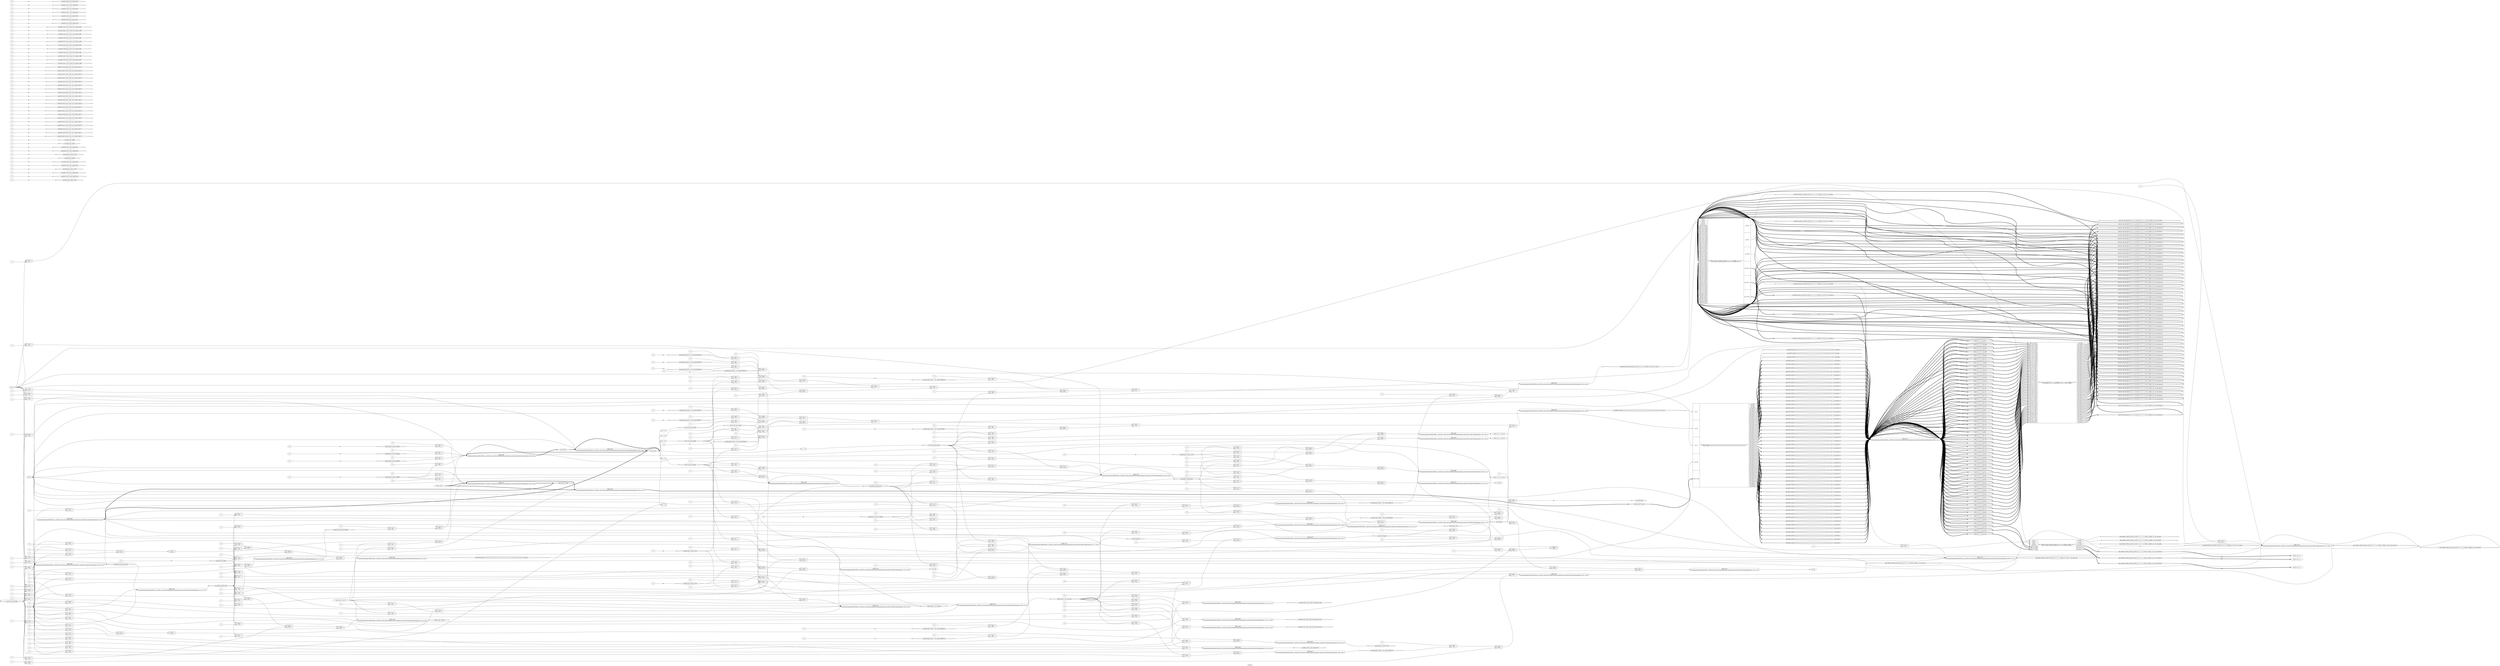 digraph "myproject" {
label="myproject";
rankdir="LR";
remincross=true;
n345 [ shape=diamond, label="ap_enable_pp0", color="black", fontcolor="black" ];
n346 [ shape=diamond, label="ap_block_pp0_stage4_subdone", color="black", fontcolor="black" ];
n347 [ shape=diamond, label="ap_block_pp0_stage3_11001", color="black", fontcolor="black" ];
n348 [ shape=diamond, label="ap_block_pp0_stage3_subdone", color="black", fontcolor="black" ];
n349 [ shape=diamond, label="ap_block_state10_pp0_stage3_iter1", color="black", fontcolor="black" ];
n350 [ shape=diamond, label="ap_block_state4_pp0_stage3_iter0", color="black", fontcolor="black" ];
n351 [ shape=diamond, label="ap_block_pp0_stage2_11001", color="black", fontcolor="black" ];
n352 [ shape=diamond, label="ap_block_pp0_stage2_subdone", color="black", fontcolor="black" ];
n353 [ shape=diamond, label="ap_block_state9_pp0_stage2_iter1", color="black", fontcolor="black" ];
n354 [ shape=diamond, label="ap_block_state3_pp0_stage2_iter0", color="black", fontcolor="black" ];
n355 [ shape=diamond, label="ap_reset_idle_pp0", color="black", fontcolor="black" ];
n356 [ shape=diamond, label="ap_idle_pp0_0to1", color="black", fontcolor="black" ];
n357 [ shape=diamond, label="ap_idle_pp0_1to2", color="black", fontcolor="black" ];
n358 [ shape=diamond, label="ap_block_pp0_stage0_subdone", color="black", fontcolor="black" ];
n359 [ shape=diamond, label="ap_NS_fsm", color="black", fontcolor="black" ];
n360 [ shape=diamond, label="ap_block_pp0_stage4", color="black", fontcolor="black" ];
n361 [ shape=diamond, label="ap_block_pp0_stage1_11001", color="black", fontcolor="black" ];
n362 [ shape=diamond, label="ap_block_pp0_stage1_01001", color="black", fontcolor="black" ];
n363 [ shape=diamond, label="ap_block_pp0_stage0_11001", color="black", fontcolor="black" ];
n364 [ shape=diamond, label="ap_block_state13_pp0_stage0_iter2", color="black", fontcolor="black" ];
n365 [ shape=diamond, label="ap_block_state7_pp0_stage0_iter1", color="black", fontcolor="black" ];
n366 [ shape=diamond, label="ap_block_state1_pp0_stage0_iter0", color="black", fontcolor="black" ];
n367 [ shape=diamond, label="ap_block_pp0_stage1", color="black", fontcolor="black" ];
n368 [ shape=diamond, label="grp_softmax_stable_ap_fixed_ap_fixed_16_6_5_3_0_softmax_config5_s_fu_187_ap_start_reg", color="black", fontcolor="black" ];
n369 [ shape=diamond, label="ap_block_pp0_stage5", color="black", fontcolor="black" ];
n370 [ shape=diamond, label="grp_dense_latency_ap_fixed_ap_fixed_16_6_5_3_0_config4_0_0_0_0_fu_77_ap_start_reg", color="black", fontcolor="black" ];
n371 [ shape=diamond, label="ap_block_pp0_stage1_11001_ignoreCallOp143", color="black", fontcolor="black" ];
n372 [ shape=diamond, label="ap_block_state14_pp0_stage1_iter2_ignore_call117", color="black", fontcolor="black" ];
n373 [ shape=diamond, label="ap_block_state8_pp0_stage1_iter1_ignore_call117", color="black", fontcolor="black" ];
n374 [ shape=diamond, label="ap_block_state2_pp0_stage1_iter0_ignore_call117", color="black", fontcolor="black" ];
n375 [ shape=diamond, label="ap_block_pp0_stage0_11001_ignoreCallOp134", color="black", fontcolor="black" ];
n376 [ shape=diamond, label="ap_block_state13_pp0_stage0_iter2_ignore_call117", color="black", fontcolor="black" ];
n377 [ shape=diamond, label="ap_block_state7_pp0_stage0_iter1_ignore_call117", color="black", fontcolor="black" ];
n378 [ shape=diamond, label="ap_block_state1_pp0_stage0_iter0_ignore_call117", color="black", fontcolor="black" ];
n379 [ shape=diamond, label="ap_block_pp0_stage5_11001_ignoreCallOp133", color="black", fontcolor="black" ];
n380 [ shape=diamond, label="ap_block_state12_pp0_stage5_iter1_ignore_call117", color="black", fontcolor="black" ];
n381 [ shape=diamond, label="ap_block_state6_pp0_stage5_iter0_ignore_call117", color="black", fontcolor="black" ];
n382 [ shape=diamond, label="grp_softmax_stable_ap_fixed_ap_fixed_16_6_5_3_0_softmax_config5_s_fu_187_ap_return_2", color="black", fontcolor="black" ];
n383 [ shape=diamond, label="grp_softmax_stable_ap_fixed_ap_fixed_16_6_5_3_0_softmax_config5_s_fu_187_ap_return_1", color="black", fontcolor="black" ];
n384 [ shape=diamond, label="grp_softmax_stable_ap_fixed_ap_fixed_16_6_5_3_0_softmax_config5_s_fu_187_ap_return_0", color="black", fontcolor="black" ];
n385 [ shape=diamond, label="grp_softmax_stable_ap_fixed_ap_fixed_16_6_5_3_0_softmax_config5_s_fu_187_ap_ce", color="black", fontcolor="black" ];
n386 [ shape=diamond, label="grp_softmax_stable_ap_fixed_ap_fixed_16_6_5_3_0_softmax_config5_s_fu_187_ap_ready", color="black", fontcolor="black" ];
n387 [ shape=diamond, label="grp_softmax_stable_ap_fixed_ap_fixed_16_6_5_3_0_softmax_config5_s_fu_187_ap_idle", color="black", fontcolor="black" ];
n388 [ shape=diamond, label="grp_softmax_stable_ap_fixed_ap_fixed_16_6_5_3_0_softmax_config5_s_fu_187_ap_done", color="black", fontcolor="black" ];
n389 [ shape=diamond, label="grp_softmax_stable_ap_fixed_ap_fixed_16_6_5_3_0_softmax_config5_s_fu_187_ap_start", color="black", fontcolor="black" ];
n390 [ shape=diamond, label="call_ret1_relu_ap_fixed_16_6_5_3_0_ap_fixed_16_6_5_3_0_relu_config3_s_fu_132_ap_return_50", color="black", fontcolor="black" ];
n391 [ shape=diamond, label="call_ret1_relu_ap_fixed_16_6_5_3_0_ap_fixed_16_6_5_3_0_relu_config3_s_fu_132_ap_return_49", color="black", fontcolor="black" ];
n392 [ shape=diamond, label="call_ret1_relu_ap_fixed_16_6_5_3_0_ap_fixed_16_6_5_3_0_relu_config3_s_fu_132_ap_return_48", color="black", fontcolor="black" ];
n393 [ shape=diamond, label="call_ret1_relu_ap_fixed_16_6_5_3_0_ap_fixed_16_6_5_3_0_relu_config3_s_fu_132_ap_return_47", color="black", fontcolor="black" ];
n394 [ shape=diamond, label="call_ret1_relu_ap_fixed_16_6_5_3_0_ap_fixed_16_6_5_3_0_relu_config3_s_fu_132_ap_return_46", color="black", fontcolor="black" ];
n395 [ shape=diamond, label="call_ret1_relu_ap_fixed_16_6_5_3_0_ap_fixed_16_6_5_3_0_relu_config3_s_fu_132_ap_return_45", color="black", fontcolor="black" ];
n396 [ shape=diamond, label="call_ret1_relu_ap_fixed_16_6_5_3_0_ap_fixed_16_6_5_3_0_relu_config3_s_fu_132_ap_return_44", color="black", fontcolor="black" ];
n397 [ shape=diamond, label="call_ret1_relu_ap_fixed_16_6_5_3_0_ap_fixed_16_6_5_3_0_relu_config3_s_fu_132_ap_return_43", color="black", fontcolor="black" ];
n398 [ shape=diamond, label="call_ret1_relu_ap_fixed_16_6_5_3_0_ap_fixed_16_6_5_3_0_relu_config3_s_fu_132_ap_return_42", color="black", fontcolor="black" ];
n399 [ shape=diamond, label="call_ret1_relu_ap_fixed_16_6_5_3_0_ap_fixed_16_6_5_3_0_relu_config3_s_fu_132_ap_return_41", color="black", fontcolor="black" ];
n400 [ shape=diamond, label="call_ret1_relu_ap_fixed_16_6_5_3_0_ap_fixed_16_6_5_3_0_relu_config3_s_fu_132_ap_return_40", color="black", fontcolor="black" ];
n401 [ shape=diamond, label="call_ret1_relu_ap_fixed_16_6_5_3_0_ap_fixed_16_6_5_3_0_relu_config3_s_fu_132_ap_return_39", color="black", fontcolor="black" ];
n402 [ shape=diamond, label="call_ret1_relu_ap_fixed_16_6_5_3_0_ap_fixed_16_6_5_3_0_relu_config3_s_fu_132_ap_return_38", color="black", fontcolor="black" ];
n403 [ shape=diamond, label="call_ret1_relu_ap_fixed_16_6_5_3_0_ap_fixed_16_6_5_3_0_relu_config3_s_fu_132_ap_return_37", color="black", fontcolor="black" ];
n404 [ shape=diamond, label="call_ret1_relu_ap_fixed_16_6_5_3_0_ap_fixed_16_6_5_3_0_relu_config3_s_fu_132_ap_return_36", color="black", fontcolor="black" ];
n405 [ shape=diamond, label="call_ret1_relu_ap_fixed_16_6_5_3_0_ap_fixed_16_6_5_3_0_relu_config3_s_fu_132_ap_return_35", color="black", fontcolor="black" ];
n406 [ shape=diamond, label="call_ret1_relu_ap_fixed_16_6_5_3_0_ap_fixed_16_6_5_3_0_relu_config3_s_fu_132_ap_return_34", color="black", fontcolor="black" ];
n407 [ shape=diamond, label="call_ret1_relu_ap_fixed_16_6_5_3_0_ap_fixed_16_6_5_3_0_relu_config3_s_fu_132_ap_return_33", color="black", fontcolor="black" ];
n408 [ shape=diamond, label="call_ret1_relu_ap_fixed_16_6_5_3_0_ap_fixed_16_6_5_3_0_relu_config3_s_fu_132_ap_return_32", color="black", fontcolor="black" ];
n409 [ shape=diamond, label="call_ret1_relu_ap_fixed_16_6_5_3_0_ap_fixed_16_6_5_3_0_relu_config3_s_fu_132_ap_return_31", color="black", fontcolor="black" ];
n410 [ shape=diamond, label="call_ret1_relu_ap_fixed_16_6_5_3_0_ap_fixed_16_6_5_3_0_relu_config3_s_fu_132_ap_return_30", color="black", fontcolor="black" ];
n411 [ shape=diamond, label="call_ret1_relu_ap_fixed_16_6_5_3_0_ap_fixed_16_6_5_3_0_relu_config3_s_fu_132_ap_return_29", color="black", fontcolor="black" ];
n412 [ shape=diamond, label="call_ret1_relu_ap_fixed_16_6_5_3_0_ap_fixed_16_6_5_3_0_relu_config3_s_fu_132_ap_return_28", color="black", fontcolor="black" ];
n413 [ shape=diamond, label="call_ret1_relu_ap_fixed_16_6_5_3_0_ap_fixed_16_6_5_3_0_relu_config3_s_fu_132_ap_return_27", color="black", fontcolor="black" ];
n414 [ shape=diamond, label="call_ret1_relu_ap_fixed_16_6_5_3_0_ap_fixed_16_6_5_3_0_relu_config3_s_fu_132_ap_return_26", color="black", fontcolor="black" ];
n415 [ shape=diamond, label="call_ret1_relu_ap_fixed_16_6_5_3_0_ap_fixed_16_6_5_3_0_relu_config3_s_fu_132_ap_return_25", color="black", fontcolor="black" ];
n416 [ shape=diamond, label="call_ret1_relu_ap_fixed_16_6_5_3_0_ap_fixed_16_6_5_3_0_relu_config3_s_fu_132_ap_return_24", color="black", fontcolor="black" ];
n417 [ shape=diamond, label="call_ret1_relu_ap_fixed_16_6_5_3_0_ap_fixed_16_6_5_3_0_relu_config3_s_fu_132_ap_return_23", color="black", fontcolor="black" ];
n418 [ shape=diamond, label="call_ret1_relu_ap_fixed_16_6_5_3_0_ap_fixed_16_6_5_3_0_relu_config3_s_fu_132_ap_return_22", color="black", fontcolor="black" ];
n419 [ shape=diamond, label="call_ret1_relu_ap_fixed_16_6_5_3_0_ap_fixed_16_6_5_3_0_relu_config3_s_fu_132_ap_return_21", color="black", fontcolor="black" ];
n420 [ shape=diamond, label="call_ret1_relu_ap_fixed_16_6_5_3_0_ap_fixed_16_6_5_3_0_relu_config3_s_fu_132_ap_return_20", color="black", fontcolor="black" ];
n421 [ shape=diamond, label="call_ret1_relu_ap_fixed_16_6_5_3_0_ap_fixed_16_6_5_3_0_relu_config3_s_fu_132_ap_return_19", color="black", fontcolor="black" ];
n422 [ shape=diamond, label="call_ret1_relu_ap_fixed_16_6_5_3_0_ap_fixed_16_6_5_3_0_relu_config3_s_fu_132_ap_return_18", color="black", fontcolor="black" ];
n423 [ shape=diamond, label="call_ret1_relu_ap_fixed_16_6_5_3_0_ap_fixed_16_6_5_3_0_relu_config3_s_fu_132_ap_return_17", color="black", fontcolor="black" ];
n424 [ shape=diamond, label="call_ret1_relu_ap_fixed_16_6_5_3_0_ap_fixed_16_6_5_3_0_relu_config3_s_fu_132_ap_return_16", color="black", fontcolor="black" ];
n425 [ shape=diamond, label="call_ret1_relu_ap_fixed_16_6_5_3_0_ap_fixed_16_6_5_3_0_relu_config3_s_fu_132_ap_return_15", color="black", fontcolor="black" ];
n426 [ shape=diamond, label="call_ret1_relu_ap_fixed_16_6_5_3_0_ap_fixed_16_6_5_3_0_relu_config3_s_fu_132_ap_return_14", color="black", fontcolor="black" ];
n427 [ shape=diamond, label="call_ret1_relu_ap_fixed_16_6_5_3_0_ap_fixed_16_6_5_3_0_relu_config3_s_fu_132_ap_return_13", color="black", fontcolor="black" ];
n428 [ shape=diamond, label="call_ret1_relu_ap_fixed_16_6_5_3_0_ap_fixed_16_6_5_3_0_relu_config3_s_fu_132_ap_return_12", color="black", fontcolor="black" ];
n429 [ shape=diamond, label="call_ret1_relu_ap_fixed_16_6_5_3_0_ap_fixed_16_6_5_3_0_relu_config3_s_fu_132_ap_return_11", color="black", fontcolor="black" ];
n430 [ shape=diamond, label="call_ret1_relu_ap_fixed_16_6_5_3_0_ap_fixed_16_6_5_3_0_relu_config3_s_fu_132_ap_return_10", color="black", fontcolor="black" ];
n431 [ shape=diamond, label="call_ret1_relu_ap_fixed_16_6_5_3_0_ap_fixed_16_6_5_3_0_relu_config3_s_fu_132_ap_return_9", color="black", fontcolor="black" ];
n432 [ shape=diamond, label="call_ret1_relu_ap_fixed_16_6_5_3_0_ap_fixed_16_6_5_3_0_relu_config3_s_fu_132_ap_return_8", color="black", fontcolor="black" ];
n433 [ shape=diamond, label="call_ret1_relu_ap_fixed_16_6_5_3_0_ap_fixed_16_6_5_3_0_relu_config3_s_fu_132_ap_return_7", color="black", fontcolor="black" ];
n434 [ shape=diamond, label="call_ret1_relu_ap_fixed_16_6_5_3_0_ap_fixed_16_6_5_3_0_relu_config3_s_fu_132_ap_return_6", color="black", fontcolor="black" ];
n435 [ shape=diamond, label="call_ret1_relu_ap_fixed_16_6_5_3_0_ap_fixed_16_6_5_3_0_relu_config3_s_fu_132_ap_return_5", color="black", fontcolor="black" ];
n436 [ shape=diamond, label="call_ret1_relu_ap_fixed_16_6_5_3_0_ap_fixed_16_6_5_3_0_relu_config3_s_fu_132_ap_return_4", color="black", fontcolor="black" ];
n437 [ shape=diamond, label="call_ret1_relu_ap_fixed_16_6_5_3_0_ap_fixed_16_6_5_3_0_relu_config3_s_fu_132_ap_return_3", color="black", fontcolor="black" ];
n438 [ shape=diamond, label="call_ret1_relu_ap_fixed_16_6_5_3_0_ap_fixed_16_6_5_3_0_relu_config3_s_fu_132_ap_return_2", color="black", fontcolor="black" ];
n439 [ shape=diamond, label="call_ret1_relu_ap_fixed_16_6_5_3_0_ap_fixed_16_6_5_3_0_relu_config3_s_fu_132_ap_return_1", color="black", fontcolor="black" ];
n440 [ shape=diamond, label="call_ret1_relu_ap_fixed_16_6_5_3_0_ap_fixed_16_6_5_3_0_relu_config3_s_fu_132_ap_return_0", color="black", fontcolor="black" ];
n441 [ shape=diamond, label="call_ret1_relu_ap_fixed_16_6_5_3_0_ap_fixed_16_6_5_3_0_relu_config3_s_fu_132_ap_ready", color="black", fontcolor="black" ];
n442 [ shape=diamond, label="ap_block_pp0_stage4_11001_ignoreCallOp129", color="black", fontcolor="black" ];
n443 [ shape=diamond, label="ap_block_state11_pp0_stage4_iter1_ignore_call113", color="black", fontcolor="black" ];
n444 [ shape=diamond, label="ap_block_state5_pp0_stage4_iter0_ignore_call113", color="black", fontcolor="black" ];
n445 [ shape=diamond, label="ap_block_pp0_stage3_11001_ignoreCallOp128", color="black", fontcolor="black" ];
n446 [ shape=diamond, label="ap_block_state10_pp0_stage3_iter1_ignore_call113", color="black", fontcolor="black" ];
n447 [ shape=diamond, label="ap_block_state4_pp0_stage3_iter0_ignore_call113", color="black", fontcolor="black" ];
n448 [ shape=diamond, label="ap_block_pp0_stage2_11001_ignoreCallOp127", color="black", fontcolor="black" ];
n449 [ shape=diamond, label="ap_block_state9_pp0_stage2_iter1_ignore_call113", color="black", fontcolor="black" ];
n450 [ shape=diamond, label="ap_block_state3_pp0_stage2_iter0_ignore_call113", color="black", fontcolor="black" ];
n451 [ shape=diamond, label="ap_block_pp0_stage1_11001_ignoreCallOp126", color="black", fontcolor="black" ];
n452 [ shape=diamond, label="ap_block_state14_pp0_stage1_iter2_ignore_call113", color="black", fontcolor="black" ];
n453 [ shape=diamond, label="ap_block_state8_pp0_stage1_iter1_ignore_call113", color="black", fontcolor="black" ];
n454 [ shape=diamond, label="ap_block_state2_pp0_stage1_iter0_ignore_call113", color="black", fontcolor="black" ];
n455 [ shape=diamond, label="ap_block_pp0_stage0_11001_ignoreCallOp125", color="black", fontcolor="black" ];
n456 [ shape=diamond, label="ap_block_state13_pp0_stage0_iter2_ignore_call113", color="black", fontcolor="black" ];
n457 [ shape=diamond, label="ap_block_state7_pp0_stage0_iter1_ignore_call113", color="black", fontcolor="black" ];
n458 [ shape=diamond, label="ap_block_state1_pp0_stage0_iter0_ignore_call113", color="black", fontcolor="black" ];
n459 [ shape=diamond, label="ap_block_pp0_stage5_11001_ignoreCallOp124", color="black", fontcolor="black" ];
n460 [ shape=diamond, label="ap_block_state12_pp0_stage5_iter1_ignore_call113", color="black", fontcolor="black" ];
n461 [ shape=diamond, label="ap_block_state6_pp0_stage5_iter0_ignore_call113", color="black", fontcolor="black" ];
n462 [ shape=diamond, label="grp_dense_latency_ap_fixed_ap_fixed_16_6_5_3_0_config4_0_0_0_0_fu_77_ap_ce", color="black", fontcolor="black" ];
n463 [ shape=diamond, label="grp_dense_latency_ap_fixed_ap_fixed_16_6_5_3_0_config4_0_0_0_0_fu_77_ap_return_2", color="black", fontcolor="black" ];
n464 [ shape=diamond, label="grp_dense_latency_ap_fixed_ap_fixed_16_6_5_3_0_config4_0_0_0_0_fu_77_ap_return_1", color="black", fontcolor="black" ];
n465 [ shape=diamond, label="grp_dense_latency_ap_fixed_ap_fixed_16_6_5_3_0_config4_0_0_0_0_fu_77_ap_return_0", color="black", fontcolor="black" ];
n466 [ shape=diamond, label="grp_dense_latency_ap_fixed_ap_fixed_16_6_5_3_0_config4_0_0_0_0_fu_77_ap_ready", color="black", fontcolor="black" ];
n467 [ shape=diamond, label="grp_dense_latency_ap_fixed_ap_fixed_16_6_5_3_0_config4_0_0_0_0_fu_77_ap_idle", color="black", fontcolor="black" ];
n468 [ shape=diamond, label="grp_dense_latency_ap_fixed_ap_fixed_16_6_5_3_0_config4_0_0_0_0_fu_77_ap_done", color="black", fontcolor="black" ];
n469 [ shape=diamond, label="grp_dense_latency_ap_fixed_ap_fixed_16_6_5_3_0_config4_0_0_0_0_fu_77_ap_start", color="black", fontcolor="black" ];
n470 [ shape=diamond, label="ap_CS_fsm_pp0_stage3", color="black", fontcolor="black" ];
n471 [ shape=diamond, label="ap_CS_fsm_pp0_stage2", color="black", fontcolor="black" ];
n472 [ shape=diamond, label="ap_block_pp0_stage4_11001_ignoreCallOp20", color="black", fontcolor="black" ];
n473 [ shape=diamond, label="ap_block_state11_pp0_stage4_iter1_ignore_call9", color="black", fontcolor="black" ];
n474 [ shape=diamond, label="ap_block_state5_pp0_stage4_iter0_ignore_call9", color="black", fontcolor="black" ];
n475 [ shape=diamond, label="ap_block_pp0_stage3_11001_ignoreCallOp19", color="black", fontcolor="black" ];
n476 [ shape=diamond, label="ap_block_state10_pp0_stage3_iter1_ignore_call9", color="black", fontcolor="black" ];
n477 [ shape=diamond, label="ap_block_state4_pp0_stage3_iter0_ignore_call9", color="black", fontcolor="black" ];
n478 [ shape=diamond, label="ap_block_pp0_stage2_11001_ignoreCallOp18", color="black", fontcolor="black" ];
n479 [ shape=diamond, label="ap_block_state9_pp0_stage2_iter1_ignore_call9", color="black", fontcolor="black" ];
n480 [ shape=diamond, label="ap_block_state3_pp0_stage2_iter0_ignore_call9", color="black", fontcolor="black" ];
n481 [ shape=diamond, label="ap_block_pp0_stage1_11001_ignoreCallOp17", color="black", fontcolor="black" ];
n482 [ shape=diamond, label="ap_block_state14_pp0_stage1_iter2_ignore_call9", color="black", fontcolor="black" ];
n483 [ shape=diamond, label="ap_block_state8_pp0_stage1_iter1_ignore_call9", color="black", fontcolor="black" ];
n484 [ shape=diamond, label="ap_block_state2_pp0_stage1_iter0_ignore_call9", color="black", fontcolor="black" ];
n485 [ shape=diamond, label="ap_block_pp0_stage0_11001_ignoreCallOp16", color="black", fontcolor="black" ];
n486 [ shape=diamond, label="ap_block_state13_pp0_stage0_iter2_ignore_call9", color="black", fontcolor="black" ];
n487 [ shape=diamond, label="ap_block_state7_pp0_stage0_iter1_ignore_call9", color="black", fontcolor="black" ];
n488 [ shape=diamond, label="ap_block_state1_pp0_stage0_iter0_ignore_call9", color="black", fontcolor="black" ];
n489 [ shape=diamond, label="grp_dense_latency_0_0_0_0_0_0_0_0_0_0_0_0_0_0_0_0_0_0_0_0_0_0_0_0_0_0_0_0_0_0_0_0_0_s_fu_71_ap_ce", color="black", fontcolor="black" ];
n490 [ shape=diamond, label="grp_dense_latency_0_0_0_0_0_0_0_0_0_0_0_0_0_0_0_0_0_0_0_0_0_0_0_0_0_0_0_0_0_0_0_0_0_s_fu_71_ap_return_50", color="black", fontcolor="black" ];
n491 [ shape=diamond, label="grp_dense_latency_0_0_0_0_0_0_0_0_0_0_0_0_0_0_0_0_0_0_0_0_0_0_0_0_0_0_0_0_0_0_0_0_0_s_fu_71_ap_return_49", color="black", fontcolor="black" ];
n492 [ shape=diamond, label="grp_dense_latency_0_0_0_0_0_0_0_0_0_0_0_0_0_0_0_0_0_0_0_0_0_0_0_0_0_0_0_0_0_0_0_0_0_s_fu_71_ap_return_48", color="black", fontcolor="black" ];
n493 [ shape=diamond, label="grp_dense_latency_0_0_0_0_0_0_0_0_0_0_0_0_0_0_0_0_0_0_0_0_0_0_0_0_0_0_0_0_0_0_0_0_0_s_fu_71_ap_return_47", color="black", fontcolor="black" ];
n494 [ shape=diamond, label="grp_dense_latency_0_0_0_0_0_0_0_0_0_0_0_0_0_0_0_0_0_0_0_0_0_0_0_0_0_0_0_0_0_0_0_0_0_s_fu_71_ap_return_46", color="black", fontcolor="black" ];
n495 [ shape=diamond, label="grp_dense_latency_0_0_0_0_0_0_0_0_0_0_0_0_0_0_0_0_0_0_0_0_0_0_0_0_0_0_0_0_0_0_0_0_0_s_fu_71_ap_return_45", color="black", fontcolor="black" ];
n496 [ shape=diamond, label="grp_dense_latency_0_0_0_0_0_0_0_0_0_0_0_0_0_0_0_0_0_0_0_0_0_0_0_0_0_0_0_0_0_0_0_0_0_s_fu_71_ap_return_44", color="black", fontcolor="black" ];
n497 [ shape=diamond, label="grp_dense_latency_0_0_0_0_0_0_0_0_0_0_0_0_0_0_0_0_0_0_0_0_0_0_0_0_0_0_0_0_0_0_0_0_0_s_fu_71_ap_return_43", color="black", fontcolor="black" ];
n498 [ shape=diamond, label="grp_dense_latency_0_0_0_0_0_0_0_0_0_0_0_0_0_0_0_0_0_0_0_0_0_0_0_0_0_0_0_0_0_0_0_0_0_s_fu_71_ap_return_42", color="black", fontcolor="black" ];
n499 [ shape=diamond, label="grp_dense_latency_0_0_0_0_0_0_0_0_0_0_0_0_0_0_0_0_0_0_0_0_0_0_0_0_0_0_0_0_0_0_0_0_0_s_fu_71_ap_return_41", color="black", fontcolor="black" ];
n500 [ shape=diamond, label="grp_dense_latency_0_0_0_0_0_0_0_0_0_0_0_0_0_0_0_0_0_0_0_0_0_0_0_0_0_0_0_0_0_0_0_0_0_s_fu_71_ap_return_40", color="black", fontcolor="black" ];
n501 [ shape=diamond, label="grp_dense_latency_0_0_0_0_0_0_0_0_0_0_0_0_0_0_0_0_0_0_0_0_0_0_0_0_0_0_0_0_0_0_0_0_0_s_fu_71_ap_return_39", color="black", fontcolor="black" ];
n502 [ shape=diamond, label="grp_dense_latency_0_0_0_0_0_0_0_0_0_0_0_0_0_0_0_0_0_0_0_0_0_0_0_0_0_0_0_0_0_0_0_0_0_s_fu_71_ap_return_38", color="black", fontcolor="black" ];
n503 [ shape=diamond, label="grp_dense_latency_0_0_0_0_0_0_0_0_0_0_0_0_0_0_0_0_0_0_0_0_0_0_0_0_0_0_0_0_0_0_0_0_0_s_fu_71_ap_return_37", color="black", fontcolor="black" ];
n504 [ shape=diamond, label="grp_dense_latency_0_0_0_0_0_0_0_0_0_0_0_0_0_0_0_0_0_0_0_0_0_0_0_0_0_0_0_0_0_0_0_0_0_s_fu_71_ap_return_36", color="black", fontcolor="black" ];
n505 [ shape=diamond, label="grp_dense_latency_0_0_0_0_0_0_0_0_0_0_0_0_0_0_0_0_0_0_0_0_0_0_0_0_0_0_0_0_0_0_0_0_0_s_fu_71_ap_return_35", color="black", fontcolor="black" ];
n506 [ shape=diamond, label="grp_dense_latency_0_0_0_0_0_0_0_0_0_0_0_0_0_0_0_0_0_0_0_0_0_0_0_0_0_0_0_0_0_0_0_0_0_s_fu_71_ap_return_34", color="black", fontcolor="black" ];
n507 [ shape=diamond, label="grp_dense_latency_0_0_0_0_0_0_0_0_0_0_0_0_0_0_0_0_0_0_0_0_0_0_0_0_0_0_0_0_0_0_0_0_0_s_fu_71_ap_return_33", color="black", fontcolor="black" ];
n508 [ shape=diamond, label="grp_dense_latency_0_0_0_0_0_0_0_0_0_0_0_0_0_0_0_0_0_0_0_0_0_0_0_0_0_0_0_0_0_0_0_0_0_s_fu_71_ap_return_32", color="black", fontcolor="black" ];
n509 [ shape=diamond, label="grp_dense_latency_0_0_0_0_0_0_0_0_0_0_0_0_0_0_0_0_0_0_0_0_0_0_0_0_0_0_0_0_0_0_0_0_0_s_fu_71_ap_return_31", color="black", fontcolor="black" ];
n510 [ shape=diamond, label="grp_dense_latency_0_0_0_0_0_0_0_0_0_0_0_0_0_0_0_0_0_0_0_0_0_0_0_0_0_0_0_0_0_0_0_0_0_s_fu_71_ap_return_30", color="black", fontcolor="black" ];
n511 [ shape=diamond, label="grp_dense_latency_0_0_0_0_0_0_0_0_0_0_0_0_0_0_0_0_0_0_0_0_0_0_0_0_0_0_0_0_0_0_0_0_0_s_fu_71_ap_return_29", color="black", fontcolor="black" ];
n512 [ shape=diamond, label="grp_dense_latency_0_0_0_0_0_0_0_0_0_0_0_0_0_0_0_0_0_0_0_0_0_0_0_0_0_0_0_0_0_0_0_0_0_s_fu_71_ap_return_28", color="black", fontcolor="black" ];
n513 [ shape=diamond, label="grp_dense_latency_0_0_0_0_0_0_0_0_0_0_0_0_0_0_0_0_0_0_0_0_0_0_0_0_0_0_0_0_0_0_0_0_0_s_fu_71_ap_return_27", color="black", fontcolor="black" ];
n514 [ shape=diamond, label="grp_dense_latency_0_0_0_0_0_0_0_0_0_0_0_0_0_0_0_0_0_0_0_0_0_0_0_0_0_0_0_0_0_0_0_0_0_s_fu_71_ap_return_26", color="black", fontcolor="black" ];
n515 [ shape=diamond, label="grp_dense_latency_0_0_0_0_0_0_0_0_0_0_0_0_0_0_0_0_0_0_0_0_0_0_0_0_0_0_0_0_0_0_0_0_0_s_fu_71_ap_return_25", color="black", fontcolor="black" ];
n516 [ shape=diamond, label="grp_dense_latency_0_0_0_0_0_0_0_0_0_0_0_0_0_0_0_0_0_0_0_0_0_0_0_0_0_0_0_0_0_0_0_0_0_s_fu_71_ap_return_24", color="black", fontcolor="black" ];
n517 [ shape=diamond, label="grp_dense_latency_0_0_0_0_0_0_0_0_0_0_0_0_0_0_0_0_0_0_0_0_0_0_0_0_0_0_0_0_0_0_0_0_0_s_fu_71_ap_return_23", color="black", fontcolor="black" ];
n518 [ shape=diamond, label="grp_dense_latency_0_0_0_0_0_0_0_0_0_0_0_0_0_0_0_0_0_0_0_0_0_0_0_0_0_0_0_0_0_0_0_0_0_s_fu_71_ap_return_22", color="black", fontcolor="black" ];
n519 [ shape=diamond, label="grp_dense_latency_0_0_0_0_0_0_0_0_0_0_0_0_0_0_0_0_0_0_0_0_0_0_0_0_0_0_0_0_0_0_0_0_0_s_fu_71_ap_return_21", color="black", fontcolor="black" ];
n520 [ shape=diamond, label="grp_dense_latency_0_0_0_0_0_0_0_0_0_0_0_0_0_0_0_0_0_0_0_0_0_0_0_0_0_0_0_0_0_0_0_0_0_s_fu_71_ap_return_20", color="black", fontcolor="black" ];
n521 [ shape=diamond, label="grp_dense_latency_0_0_0_0_0_0_0_0_0_0_0_0_0_0_0_0_0_0_0_0_0_0_0_0_0_0_0_0_0_0_0_0_0_s_fu_71_ap_return_19", color="black", fontcolor="black" ];
n522 [ shape=diamond, label="grp_dense_latency_0_0_0_0_0_0_0_0_0_0_0_0_0_0_0_0_0_0_0_0_0_0_0_0_0_0_0_0_0_0_0_0_0_s_fu_71_ap_return_18", color="black", fontcolor="black" ];
n523 [ shape=diamond, label="grp_dense_latency_0_0_0_0_0_0_0_0_0_0_0_0_0_0_0_0_0_0_0_0_0_0_0_0_0_0_0_0_0_0_0_0_0_s_fu_71_ap_return_17", color="black", fontcolor="black" ];
n524 [ shape=diamond, label="grp_dense_latency_0_0_0_0_0_0_0_0_0_0_0_0_0_0_0_0_0_0_0_0_0_0_0_0_0_0_0_0_0_0_0_0_0_s_fu_71_ap_return_16", color="black", fontcolor="black" ];
n525 [ shape=diamond, label="grp_dense_latency_0_0_0_0_0_0_0_0_0_0_0_0_0_0_0_0_0_0_0_0_0_0_0_0_0_0_0_0_0_0_0_0_0_s_fu_71_ap_return_15", color="black", fontcolor="black" ];
n526 [ shape=diamond, label="grp_dense_latency_0_0_0_0_0_0_0_0_0_0_0_0_0_0_0_0_0_0_0_0_0_0_0_0_0_0_0_0_0_0_0_0_0_s_fu_71_ap_return_14", color="black", fontcolor="black" ];
n527 [ shape=diamond, label="grp_dense_latency_0_0_0_0_0_0_0_0_0_0_0_0_0_0_0_0_0_0_0_0_0_0_0_0_0_0_0_0_0_0_0_0_0_s_fu_71_ap_return_13", color="black", fontcolor="black" ];
n528 [ shape=diamond, label="grp_dense_latency_0_0_0_0_0_0_0_0_0_0_0_0_0_0_0_0_0_0_0_0_0_0_0_0_0_0_0_0_0_0_0_0_0_s_fu_71_ap_return_12", color="black", fontcolor="black" ];
n529 [ shape=diamond, label="grp_dense_latency_0_0_0_0_0_0_0_0_0_0_0_0_0_0_0_0_0_0_0_0_0_0_0_0_0_0_0_0_0_0_0_0_0_s_fu_71_ap_return_11", color="black", fontcolor="black" ];
n530 [ shape=diamond, label="grp_dense_latency_0_0_0_0_0_0_0_0_0_0_0_0_0_0_0_0_0_0_0_0_0_0_0_0_0_0_0_0_0_0_0_0_0_s_fu_71_ap_return_10", color="black", fontcolor="black" ];
n531 [ shape=diamond, label="grp_dense_latency_0_0_0_0_0_0_0_0_0_0_0_0_0_0_0_0_0_0_0_0_0_0_0_0_0_0_0_0_0_0_0_0_0_s_fu_71_ap_return_9", color="black", fontcolor="black" ];
n532 [ shape=diamond, label="grp_dense_latency_0_0_0_0_0_0_0_0_0_0_0_0_0_0_0_0_0_0_0_0_0_0_0_0_0_0_0_0_0_0_0_0_0_s_fu_71_ap_return_8", color="black", fontcolor="black" ];
n533 [ shape=diamond, label="grp_dense_latency_0_0_0_0_0_0_0_0_0_0_0_0_0_0_0_0_0_0_0_0_0_0_0_0_0_0_0_0_0_0_0_0_0_s_fu_71_ap_return_7", color="black", fontcolor="black" ];
n534 [ shape=diamond, label="grp_dense_latency_0_0_0_0_0_0_0_0_0_0_0_0_0_0_0_0_0_0_0_0_0_0_0_0_0_0_0_0_0_0_0_0_0_s_fu_71_ap_return_6", color="black", fontcolor="black" ];
n535 [ shape=diamond, label="grp_dense_latency_0_0_0_0_0_0_0_0_0_0_0_0_0_0_0_0_0_0_0_0_0_0_0_0_0_0_0_0_0_0_0_0_0_s_fu_71_ap_return_5", color="black", fontcolor="black" ];
n536 [ shape=diamond, label="grp_dense_latency_0_0_0_0_0_0_0_0_0_0_0_0_0_0_0_0_0_0_0_0_0_0_0_0_0_0_0_0_0_0_0_0_0_s_fu_71_ap_return_4", color="black", fontcolor="black" ];
n537 [ shape=diamond, label="grp_dense_latency_0_0_0_0_0_0_0_0_0_0_0_0_0_0_0_0_0_0_0_0_0_0_0_0_0_0_0_0_0_0_0_0_0_s_fu_71_ap_return_3", color="black", fontcolor="black" ];
n538 [ shape=diamond, label="grp_dense_latency_0_0_0_0_0_0_0_0_0_0_0_0_0_0_0_0_0_0_0_0_0_0_0_0_0_0_0_0_0_0_0_0_0_s_fu_71_ap_return_2", color="black", fontcolor="black" ];
n539 [ shape=diamond, label="grp_dense_latency_0_0_0_0_0_0_0_0_0_0_0_0_0_0_0_0_0_0_0_0_0_0_0_0_0_0_0_0_0_0_0_0_0_s_fu_71_ap_return_1", color="black", fontcolor="black" ];
n540 [ shape=diamond, label="grp_dense_latency_0_0_0_0_0_0_0_0_0_0_0_0_0_0_0_0_0_0_0_0_0_0_0_0_0_0_0_0_0_0_0_0_0_s_fu_71_ap_return_0", color="black", fontcolor="black" ];
n541 [ shape=diamond, label="grp_dense_latency_0_0_0_0_0_0_0_0_0_0_0_0_0_0_0_0_0_0_0_0_0_0_0_0_0_0_0_0_0_0_0_0_0_s_fu_71_ap_ready", color="black", fontcolor="black" ];
n542 [ shape=diamond, label="grp_dense_latency_0_0_0_0_0_0_0_0_0_0_0_0_0_0_0_0_0_0_0_0_0_0_0_0_0_0_0_0_0_0_0_0_0_s_fu_71_ap_idle", color="black", fontcolor="black" ];
n543 [ shape=diamond, label="grp_dense_latency_0_0_0_0_0_0_0_0_0_0_0_0_0_0_0_0_0_0_0_0_0_0_0_0_0_0_0_0_0_0_0_0_0_s_fu_71_ap_done", color="black", fontcolor="black" ];
n544 [ shape=diamond, label="grp_dense_latency_0_0_0_0_0_0_0_0_0_0_0_0_0_0_0_0_0_0_0_0_0_0_0_0_0_0_0_0_0_0_0_0_0_s_fu_71_ap_start", color="black", fontcolor="black" ];
n545 [ shape=diamond, label="ap_CS_fsm_pp0_stage1", color="black", fontcolor="black" ];
n546 [ shape=diamond, label="ap_block_pp0_stage1_subdone", color="black", fontcolor="black" ];
n547 [ shape=diamond, label="ap_block_state14_pp0_stage1_iter2", color="black", fontcolor="black" ];
n548 [ shape=diamond, label="ap_block_state8_pp0_stage1_iter1", color="black", fontcolor="black" ];
n549 [ shape=diamond, label="ap_block_state2_pp0_stage1_iter0", color="black", fontcolor="black" ];
n550 [ shape=diamond, label="ap_block_pp0_stage5_subdone", color="black", fontcolor="black" ];
n551 [ shape=diamond, label="ap_enable_reg_pp0_iter0_reg", color="black", fontcolor="black" ];
n552 [ shape=diamond, label="layer4_out_2_V_reg_1149", color="black", fontcolor="black" ];
n553 [ shape=diamond, label="layer4_out_1_V_reg_1144", color="black", fontcolor="black" ];
n554 [ shape=diamond, label="layer4_out_0_V_reg_1139", color="black", fontcolor="black" ];
n555 [ shape=diamond, label="layer2_out_125_V_reg_934", color="black", fontcolor="black" ];
n556 [ shape=diamond, label="layer2_out_123_V_reg_929", color="black", fontcolor="black" ];
n557 [ shape=diamond, label="layer2_out_118_V_reg_924", color="black", fontcolor="black" ];
n558 [ shape=diamond, label="layer2_out_116_V_reg_919", color="black", fontcolor="black" ];
n559 [ shape=diamond, label="layer2_out_114_V_reg_914", color="black", fontcolor="black" ];
n560 [ shape=diamond, label="layer2_out_110_V_reg_909", color="black", fontcolor="black" ];
n561 [ shape=diamond, label="layer2_out_105_V_reg_904", color="black", fontcolor="black" ];
n562 [ shape=diamond, label="layer2_out_104_V_reg_899", color="black", fontcolor="black" ];
n563 [ shape=diamond, label="layer2_out_103_V_reg_894", color="black", fontcolor="black" ];
n564 [ shape=diamond, label="layer2_out_102_V_reg_889", color="black", fontcolor="black" ];
n565 [ shape=diamond, label="layer2_out_99_V_reg_884", color="black", fontcolor="black" ];
n566 [ shape=diamond, label="layer2_out_96_V_reg_879", color="black", fontcolor="black" ];
n567 [ shape=diamond, label="layer2_out_91_V_reg_874", color="black", fontcolor="black" ];
n568 [ shape=diamond, label="layer2_out_90_V_reg_869", color="black", fontcolor="black" ];
n569 [ shape=diamond, label="layer2_out_89_V_reg_864", color="black", fontcolor="black" ];
n570 [ shape=diamond, label="layer2_out_88_V_reg_859", color="black", fontcolor="black" ];
n571 [ shape=diamond, label="layer2_out_76_V_reg_854", color="black", fontcolor="black" ];
n572 [ shape=diamond, label="layer2_out_72_V_reg_849", color="black", fontcolor="black" ];
n573 [ shape=diamond, label="layer2_out_70_V_reg_844", color="black", fontcolor="black" ];
n574 [ shape=diamond, label="layer2_out_65_V_reg_839", color="black", fontcolor="black" ];
n575 [ shape=diamond, label="layer2_out_64_V_reg_834", color="black", fontcolor="black" ];
n576 [ shape=diamond, label="layer2_out_63_V_reg_829", color="black", fontcolor="black" ];
n577 [ shape=diamond, label="layer2_out_57_V_reg_824", color="black", fontcolor="black" ];
n578 [ shape=diamond, label="layer2_out_55_V_reg_819", color="black", fontcolor="black" ];
n579 [ shape=diamond, label="layer2_out_52_V_reg_814", color="black", fontcolor="black" ];
n580 [ shape=diamond, label="layer2_out_50_V_reg_809", color="black", fontcolor="black" ];
n581 [ shape=diamond, label="layer2_out_48_V_reg_804", color="black", fontcolor="black" ];
n582 [ shape=diamond, label="layer2_out_46_V_reg_799", color="black", fontcolor="black" ];
n583 [ shape=diamond, label="layer2_out_45_V_reg_794", color="black", fontcolor="black" ];
n584 [ shape=diamond, label="layer2_out_44_V_reg_789", color="black", fontcolor="black" ];
n585 [ shape=diamond, label="layer2_out_42_V_reg_784", color="black", fontcolor="black" ];
n586 [ shape=diamond, label="layer2_out_41_V_reg_779", color="black", fontcolor="black" ];
n587 [ shape=diamond, label="layer2_out_37_V_reg_774", color="black", fontcolor="black" ];
n588 [ shape=diamond, label="layer2_out_33_V_reg_769", color="black", fontcolor="black" ];
n589 [ shape=diamond, label="layer2_out_32_V_reg_764", color="black", fontcolor="black" ];
n590 [ shape=diamond, label="layer2_out_31_V_reg_759", color="black", fontcolor="black" ];
n591 [ shape=diamond, label="layer2_out_30_V_reg_754", color="black", fontcolor="black" ];
n592 [ shape=diamond, label="layer2_out_28_V_reg_749", color="black", fontcolor="black" ];
n593 [ shape=diamond, label="layer2_out_23_V_reg_744", color="black", fontcolor="black" ];
n594 [ shape=diamond, label="layer2_out_19_V_reg_739", color="black", fontcolor="black" ];
n595 [ shape=diamond, label="layer2_out_16_V_reg_734", color="black", fontcolor="black" ];
n596 [ shape=diamond, label="layer2_out_15_V_reg_729", color="black", fontcolor="black" ];
n597 [ shape=diamond, label="layer2_out_12_V_reg_724", color="black", fontcolor="black" ];
n598 [ shape=diamond, label="layer2_out_10_V_reg_719", color="black", fontcolor="black" ];
n599 [ shape=diamond, label="layer2_out_8_V_reg_714", color="black", fontcolor="black" ];
n600 [ shape=diamond, label="layer2_out_7_V_reg_709", color="black", fontcolor="black" ];
n601 [ shape=diamond, label="layer2_out_5_V_reg_704", color="black", fontcolor="black" ];
n602 [ shape=diamond, label="layer2_out_3_V_reg_699", color="black", fontcolor="black" ];
n603 [ shape=diamond, label="layer2_out_2_V_reg_694", color="black", fontcolor="black" ];
n604 [ shape=diamond, label="layer2_out_1_V_reg_689", color="black", fontcolor="black" ];
n605 [ shape=diamond, label="ap_block_pp0_stage4_11001", color="black", fontcolor="black" ];
n606 [ shape=diamond, label="ap_block_state11_pp0_stage4_iter1", color="black", fontcolor="black" ];
n607 [ shape=diamond, label="ap_block_state5_pp0_stage4_iter0", color="black", fontcolor="black" ];
n608 [ shape=diamond, label="ap_CS_fsm_pp0_stage4", color="black", fontcolor="black" ];
n609 [ shape=diamond, label="layer2_out_0_V_reg_684", color="black", fontcolor="black" ];
n610 [ shape=diamond, label="ap_block_pp0_stage0", color="black", fontcolor="black" ];
n611 [ shape=diamond, label="dense_input_V_blk_n", color="black", fontcolor="black" ];
n612 [ shape=diamond, label="dense_input_V_ap_vld_in_sig", color="black", fontcolor="black" ];
n613 [ shape=diamond, label="dense_input_V_ap_vld_preg", color="black", fontcolor="black" ];
n614 [ shape=diamond, label="dense_input_V_in_sig", color="black", fontcolor="black" ];
n615 [ shape=diamond, label="dense_input_V_preg", color="black", fontcolor="black" ];
n616 [ shape=diamond, label="ap_block_pp0_stage5_11001", color="black", fontcolor="black" ];
n617 [ shape=diamond, label="ap_block_state12_pp0_stage5_iter1", color="black", fontcolor="black" ];
n618 [ shape=diamond, label="ap_block_state6_pp0_stage5_iter0", color="black", fontcolor="black" ];
n619 [ shape=diamond, label="ap_CS_fsm_pp0_stage5", color="black", fontcolor="black" ];
n620 [ shape=diamond, label="ap_idle_pp0", color="black", fontcolor="black" ];
n621 [ shape=diamond, label="ap_enable_reg_pp0_iter2", color="black", fontcolor="black" ];
n622 [ shape=diamond, label="ap_enable_reg_pp0_iter1", color="black", fontcolor="black" ];
n623 [ shape=diamond, label="ap_enable_reg_pp0_iter0", color="black", fontcolor="black" ];
n624 [ shape=diamond, label="ap_CS_fsm_pp0_stage0", color="black", fontcolor="black" ];
n625 [ shape=diamond, label="ap_CS_fsm", color="black", fontcolor="black" ];
n626 [ shape=octagon, label="layer5_out_2_V_ap_vld", color="black", fontcolor="black" ];
n627 [ shape=octagon, label="layer5_out_2_V", color="black", fontcolor="black" ];
n628 [ shape=octagon, label="layer5_out_1_V_ap_vld", color="black", fontcolor="black" ];
n629 [ shape=octagon, label="layer5_out_1_V", color="black", fontcolor="black" ];
n630 [ shape=octagon, label="layer5_out_0_V_ap_vld", color="black", fontcolor="black" ];
n631 [ shape=octagon, label="layer5_out_0_V", color="black", fontcolor="black" ];
n632 [ shape=octagon, label="dense_input_V_ap_vld", color="black", fontcolor="black" ];
n633 [ shape=octagon, label="dense_input_V", color="black", fontcolor="black" ];
n634 [ shape=octagon, label="ap_ready", color="black", fontcolor="black" ];
n635 [ shape=octagon, label="ap_idle", color="black", fontcolor="black" ];
n636 [ shape=octagon, label="ap_done", color="black", fontcolor="black" ];
n637 [ shape=octagon, label="ap_start", color="black", fontcolor="black" ];
n638 [ shape=octagon, label="ap_rst", color="black", fontcolor="black" ];
n639 [ shape=octagon, label="ap_clk", color="black", fontcolor="black" ];
v0 [ label="1'1" ];
c643 [ shape=record, label="{{<p640> A|<p641> B}|$950\n$xor|{<p642> Y}}",  ];
c644 [ shape=record, label="{{<p640> A|<p641> B}|$949\n$or|{<p642> Y}}",  ];
v1 [ label="1'0" ];
c645 [ shape=record, label="{{<p640> A|<p641> B}|$948\n$eq|{<p642> Y}}",  ];
v2 [ label="1'0" ];
c646 [ shape=record, label="{{<p640> A|<p641> B}|$947\n$eq|{<p642> Y}}",  ];
c647 [ shape=record, label="{{<p640> A|<p641> B}|$945\n$or|{<p642> Y}}",  ];
v3 [ label="1'0" ];
c648 [ shape=record, label="{{<p640> A|<p641> B}|$944\n$eq|{<p642> Y}}",  ];
v4 [ label="1'0" ];
c649 [ shape=record, label="{{<p640> A|<p641> B}|$943\n$eq|{<p642> Y}}",  ];
c650 [ shape=record, label="{{<p640> A|<p641> B}|$941\n$or|{<p642> Y}}",  ];
v5 [ label="1'0" ];
c651 [ shape=record, label="{{<p640> A|<p641> B}|$940\n$eq|{<p642> Y}}",  ];
v6 [ label="1'0" ];
c652 [ shape=record, label="{{<p640> A|<p641> B}|$939\n$eq|{<p642> Y}}",  ];
c653 [ shape=record, label="{{<p640> A|<p641> B}|$937\n$or|{<p642> Y}}",  ];
v7 [ label="1'0" ];
c654 [ shape=record, label="{{<p640> A|<p641> B}|$936\n$eq|{<p642> Y}}",  ];
v8 [ label="1'0" ];
c655 [ shape=record, label="{{<p640> A|<p641> B}|$935\n$eq|{<p642> Y}}",  ];
c656 [ shape=record, label="{{<p640> A|<p641> B}|$933\n$and|{<p642> Y}}",  ];
c657 [ shape=record, label="{{<p640> A|<p641> B}|$932\n$or|{<p642> Y}}",  ];
v9 [ label="1'0" ];
c658 [ shape=record, label="{{<p640> A|<p641> B}|$931\n$eq|{<p642> Y}}",  ];
v10 [ label="1'0" ];
c659 [ shape=record, label="{{<p640> A|<p641> B}|$930\n$eq|{<p642> Y}}",  ];
v11 [ label="1'1" ];
c660 [ shape=record, label="{{<p640> A|<p641> B}|$929\n$eq|{<p642> Y}}",  ];
c661 [ shape=record, label="{{<p640> A|<p641> B}|$927\n$and|{<p642> Y}}",  ];
c662 [ shape=record, label="{{<p640> A|<p641> B}|$926\n$or|{<p642> Y}}",  ];
v12 [ label="1'0" ];
c663 [ shape=record, label="{{<p640> A|<p641> B}|$925\n$eq|{<p642> Y}}",  ];
v13 [ label="1'0" ];
c664 [ shape=record, label="{{<p640> A|<p641> B}|$924\n$eq|{<p642> Y}}",  ];
v14 [ label="1'1" ];
c665 [ shape=record, label="{{<p640> A|<p641> B}|$923\n$eq|{<p642> Y}}",  ];
c666 [ shape=record, label="{{<p640> A|<p641> B}|$921\n$and|{<p642> Y}}",  ];
c667 [ shape=record, label="{{<p640> A|<p641> B}|$920\n$or|{<p642> Y}}",  ];
v15 [ label="1'0" ];
c668 [ shape=record, label="{{<p640> A|<p641> B}|$919\n$eq|{<p642> Y}}",  ];
v16 [ label="1'0" ];
c669 [ shape=record, label="{{<p640> A|<p641> B}|$918\n$eq|{<p642> Y}}",  ];
v17 [ label="1'1" ];
c670 [ shape=record, label="{{<p640> A|<p641> B}|$917\n$eq|{<p642> Y}}",  ];
c671 [ shape=record, label="{{<p640> A|<p641> B}|$915\n$and|{<p642> Y}}",  ];
c672 [ shape=record, label="{{<p640> A|<p641> B}|$914\n$or|{<p642> Y}}",  ];
v18 [ label="1'0" ];
c673 [ shape=record, label="{{<p640> A|<p641> B}|$913\n$eq|{<p642> Y}}",  ];
v19 [ label="1'0" ];
c674 [ shape=record, label="{{<p640> A|<p641> B}|$912\n$eq|{<p642> Y}}",  ];
v20 [ label="1'1" ];
c675 [ shape=record, label="{{<p640> A|<p641> B}|$911\n$eq|{<p642> Y}}",  ];
c676 [ shape=record, label="{{<p640> A|<p641> B}|$909\n$and|{<p642> Y}}",  ];
c677 [ shape=record, label="{{<p640> A|<p641> B}|$908\n$or|{<p642> Y}}",  ];
v21 [ label="1'0" ];
c678 [ shape=record, label="{{<p640> A|<p641> B}|$907\n$eq|{<p642> Y}}",  ];
v22 [ label="1'0" ];
c679 [ shape=record, label="{{<p640> A|<p641> B}|$906\n$eq|{<p642> Y}}",  ];
v23 [ label="1'1" ];
c680 [ shape=record, label="{{<p640> A|<p641> B}|$905\n$eq|{<p642> Y}}",  ];
v24 [ label="1'0" ];
c681 [ shape=record, label="{{<p640> A|<p641> B}|$903\n$eq|{<p642> Y}}",  ];
v25 [ label="1'0" ];
c682 [ shape=record, label="{{<p640> A|<p641> B}|$902\n$eq|{<p642> Y}}",  ];
v26 [ label="1'0" ];
c683 [ shape=record, label="{{<p640> A|<p641> B}|$901\n$eq|{<p642> Y}}",  ];
v27 [ label="1'0" ];
c684 [ shape=record, label="{{<p640> A|<p641> B}|$900\n$eq|{<p642> Y}}",  ];
c685 [ shape=record, label="{{<p640> A|<p641> B}|$899\n$and|{<p642> Y}}",  ];
v28 [ label="1'1" ];
c686 [ shape=record, label="{{<p640> A|<p641> B}|$898\n$eq|{<p642> Y}}",  ];
v29 [ label="1'0" ];
c687 [ shape=record, label="{{<p640> A|<p641> B}|$897\n$eq|{<p642> Y}}",  ];
c688 [ shape=record, label="{{<p640> A|<p641> B}|$896\n$and|{<p642> Y}}",  ];
v30 [ label="1'0" ];
c689 [ shape=record, label="{{<p640> A|<p641> B}|$895\n$eq|{<p642> Y}}",  ];
v31 [ label="1'0" ];
c690 [ shape=record, label="{{<p640> A|<p641> B}|$894\n$eq|{<p642> Y}}",  ];
c691 [ shape=record, label="{{<p640> A|<p641> B}|$893\n$and|{<p642> Y}}",  ];
v32 [ label="1'0" ];
c692 [ shape=record, label="{{<p640> A|<p641> B}|$892\n$eq|{<p642> Y}}",  ];
c693 [ shape=record, label="{{<p640> A}|$891\n$not|{<p642> Y}}",  ];
c694 [ shape=record, label="{{<p640> A|<p641> B}|$890\n$and|{<p642> Y}}",  ];
v33 [ label="1'1" ];
c695 [ shape=record, label="{{<p640> A|<p641> B}|$889\n$eq|{<p642> Y}}",  ];
v34 [ label="1'0" ];
c696 [ shape=record, label="{{<p640> A|<p641> B}|$888\n$eq|{<p642> Y}}",  ];
c697 [ shape=record, label="{{<p640> A|<p641> B}|$886\n$and|{<p642> Y}}",  ];
v35 [ label="1'1" ];
c698 [ shape=record, label="{{<p640> A|<p641> B}|$885\n$eq|{<p642> Y}}",  ];
c699 [ shape=record, label="{{<p640> A|<p641> B}|$884\n$and|{<p642> Y}}",  ];
v36 [ label="1'1" ];
c700 [ shape=record, label="{{<p640> A|<p641> B}|$883\n$eq|{<p642> Y}}",  ];
v37 [ label="1'0" ];
c701 [ shape=record, label="{{<p640> A|<p641> B}|$882\n$eq|{<p642> Y}}",  ];
c702 [ shape=record, label="{{<p640> A|<p641> B}|$880\n$and|{<p642> Y}}",  ];
v38 [ label="1'1" ];
c703 [ shape=record, label="{{<p640> A|<p641> B}|$879\n$eq|{<p642> Y}}",  ];
c704 [ shape=record, label="{{<p640> A|<p641> B}|$878\n$and|{<p642> Y}}",  ];
v39 [ label="1'1" ];
c705 [ shape=record, label="{{<p640> A|<p641> B}|$877\n$eq|{<p642> Y}}",  ];
v40 [ label="1'0" ];
c706 [ shape=record, label="{{<p640> A|<p641> B}|$876\n$eq|{<p642> Y}}",  ];
c707 [ shape=record, label="{{<p640> A|<p641> B}|$874\n$and|{<p642> Y}}",  ];
v41 [ label="1'1" ];
c708 [ shape=record, label="{{<p640> A|<p641> B}|$873\n$eq|{<p642> Y}}",  ];
c709 [ shape=record, label="{{<p640> A|<p641> B}|$872\n$and|{<p642> Y}}",  ];
v42 [ label="1'1" ];
c710 [ shape=record, label="{{<p640> A|<p641> B}|$871\n$eq|{<p642> Y}}",  ];
v43 [ label="1'0" ];
c711 [ shape=record, label="{{<p640> A|<p641> B}|$870\n$eq|{<p642> Y}}",  ];
c712 [ shape=record, label="{{<p640> A|<p641> B}|$868\n$or|{<p642> Y}}",  ];
c713 [ shape=record, label="{{<p640> A|<p641> B}|$867\n$and|{<p642> Y}}",  ];
v44 [ label="1'1" ];
c714 [ shape=record, label="{{<p640> A|<p641> B}|$866\n$eq|{<p642> Y}}",  ];
v45 [ label="1'0" ];
c715 [ shape=record, label="{{<p640> A|<p641> B}|$865\n$eq|{<p642> Y}}",  ];
c716 [ shape=record, label="{{<p640> A|<p641> B}|$864\n$or|{<p642> Y}}",  ];
c717 [ shape=record, label="{{<p640> A|<p641> B}|$863\n$and|{<p642> Y}}",  ];
v46 [ label="1'1" ];
c718 [ shape=record, label="{{<p640> A|<p641> B}|$862\n$eq|{<p642> Y}}",  ];
v47 [ label="1'0" ];
c719 [ shape=record, label="{{<p640> A|<p641> B}|$861\n$eq|{<p642> Y}}",  ];
c720 [ shape=record, label="{{<p640> A|<p641> B}|$860\n$and|{<p642> Y}}",  ];
v48 [ label="1'1" ];
c721 [ shape=record, label="{{<p640> A|<p641> B}|$859\n$eq|{<p642> Y}}",  ];
v49 [ label="1'0" ];
c722 [ shape=record, label="{{<p640> A|<p641> B}|$858\n$eq|{<p642> Y}}",  ];
c723 [ shape=record, label="{{<p640> A|<p641> B}|$856\n$or|{<p642> Y}}",  ];
c724 [ shape=record, label="{{<p640> A|<p641> B}|$855\n$and|{<p642> Y}}",  ];
v50 [ label="1'1" ];
c725 [ shape=record, label="{{<p640> A|<p641> B}|$854\n$eq|{<p642> Y}}",  ];
v51 [ label="1'0" ];
c726 [ shape=record, label="{{<p640> A|<p641> B}|$853\n$eq|{<p642> Y}}",  ];
c727 [ shape=record, label="{{<p640> A|<p641> B}|$852\n$or|{<p642> Y}}",  ];
c728 [ shape=record, label="{{<p640> A|<p641> B}|$851\n$and|{<p642> Y}}",  ];
v52 [ label="1'1" ];
c729 [ shape=record, label="{{<p640> A|<p641> B}|$850\n$eq|{<p642> Y}}",  ];
v53 [ label="1'0" ];
c730 [ shape=record, label="{{<p640> A|<p641> B}|$849\n$eq|{<p642> Y}}",  ];
c731 [ shape=record, label="{{<p640> A|<p641> B}|$848\n$or|{<p642> Y}}",  ];
c732 [ shape=record, label="{{<p640> A|<p641> B}|$847\n$and|{<p642> Y}}",  ];
v54 [ label="1'1" ];
c733 [ shape=record, label="{{<p640> A|<p641> B}|$846\n$eq|{<p642> Y}}",  ];
v55 [ label="1'0" ];
c734 [ shape=record, label="{{<p640> A|<p641> B}|$845\n$eq|{<p642> Y}}",  ];
c735 [ shape=record, label="{{<p640> A|<p641> B}|$844\n$or|{<p642> Y}}",  ];
c736 [ shape=record, label="{{<p640> A|<p641> B}|$843\n$and|{<p642> Y}}",  ];
v56 [ label="1'1" ];
c737 [ shape=record, label="{{<p640> A|<p641> B}|$842\n$eq|{<p642> Y}}",  ];
v57 [ label="1'0" ];
c738 [ shape=record, label="{{<p640> A|<p641> B}|$841\n$eq|{<p642> Y}}",  ];
c739 [ shape=record, label="{{<p640> A|<p641> B}|$840\n$or|{<p642> Y}}",  ];
c740 [ shape=record, label="{{<p640> A|<p641> B}|$839\n$and|{<p642> Y}}",  ];
v58 [ label="1'1" ];
c741 [ shape=record, label="{{<p640> A|<p641> B}|$838\n$eq|{<p642> Y}}",  ];
v59 [ label="1'0" ];
c742 [ shape=record, label="{{<p640> A|<p641> B}|$837\n$eq|{<p642> Y}}",  ];
c743 [ shape=record, label="{{<p640> A|<p641> B}|$836\n$and|{<p642> Y}}",  ];
v60 [ label="1'1" ];
c744 [ shape=record, label="{{<p640> A|<p641> B}|$835\n$eq|{<p642> Y}}",  ];
v61 [ label="1'0" ];
c745 [ shape=record, label="{{<p640> A|<p641> B}|$834\n$eq|{<p642> Y}}",  ];
c746 [ shape=record, label="{{<p640> A|<p641> B}|$832\n$and|{<p642> Y}}",  ];
v62 [ label="1'1" ];
c747 [ shape=record, label="{{<p640> A|<p641> B}|$831\n$eq|{<p642> Y}}",  ];
c748 [ shape=record, label="{{<p640> A|<p641> B}|$830\n$and|{<p642> Y}}",  ];
v63 [ label="1'1" ];
c749 [ shape=record, label="{{<p640> A|<p641> B}|$829\n$eq|{<p642> Y}}",  ];
c750 [ shape=record, label="{{<p640> A|<p641> B}|$828\n$and|{<p642> Y}}",  ];
v64 [ label="1'1" ];
c751 [ shape=record, label="{{<p640> A|<p641> B}|$827\n$eq|{<p642> Y}}",  ];
v65 [ label="1'0" ];
c752 [ shape=record, label="{{<p640> A|<p641> B}|$826\n$eq|{<p642> Y}}",  ];
c753 [ shape=record, label="{{<p640> A|<p641> B}|$824\n$or|{<p642> Y}}",  ];
c754 [ shape=record, label="{{<p640> A|<p641> B}|$823\n$and|{<p642> Y}}",  ];
v66 [ label="1'1" ];
c755 [ shape=record, label="{{<p640> A|<p641> B}|$822\n$eq|{<p642> Y}}",  ];
v67 [ label="1'0" ];
c756 [ shape=record, label="{{<p640> A|<p641> B}|$821\n$eq|{<p642> Y}}",  ];
c757 [ shape=record, label="{{<p640> A|<p641> B}|$820\n$or|{<p642> Y}}",  ];
c758 [ shape=record, label="{{<p640> A|<p641> B}|$819\n$and|{<p642> Y}}",  ];
v68 [ label="1'1" ];
c759 [ shape=record, label="{{<p640> A|<p641> B}|$818\n$eq|{<p642> Y}}",  ];
v69 [ label="1'0" ];
c760 [ shape=record, label="{{<p640> A|<p641> B}|$817\n$eq|{<p642> Y}}",  ];
c761 [ shape=record, label="{{<p640> A|<p641> B}|$816\n$or|{<p642> Y}}",  ];
c762 [ shape=record, label="{{<p640> A|<p641> B}|$815\n$and|{<p642> Y}}",  ];
v70 [ label="1'1" ];
c763 [ shape=record, label="{{<p640> A|<p641> B}|$814\n$eq|{<p642> Y}}",  ];
v71 [ label="1'0" ];
c764 [ shape=record, label="{{<p640> A|<p641> B}|$813\n$eq|{<p642> Y}}",  ];
c765 [ shape=record, label="{{<p640> A|<p641> B}|$812\n$or|{<p642> Y}}",  ];
c766 [ shape=record, label="{{<p640> A|<p641> B}|$811\n$and|{<p642> Y}}",  ];
v72 [ label="1'1" ];
c767 [ shape=record, label="{{<p640> A|<p641> B}|$810\n$eq|{<p642> Y}}",  ];
v73 [ label="1'0" ];
c768 [ shape=record, label="{{<p640> A|<p641> B}|$809\n$eq|{<p642> Y}}",  ];
c769 [ shape=record, label="{{<p640> A|<p641> B}|$808\n$and|{<p642> Y}}",  ];
v74 [ label="1'1" ];
c770 [ shape=record, label="{{<p640> A|<p641> B}|$807\n$eq|{<p642> Y}}",  ];
v75 [ label="1'0" ];
c771 [ shape=record, label="{{<p640> A|<p641> B}|$806\n$eq|{<p642> Y}}",  ];
v76 [ label="1'1" ];
c772 [ shape=record, label="{{<p640> A|<p641> B}|$804\n$eq|{<p642> Y}}",  ];
c773 [ shape=record, label="{{<p640> A|<p641> B}|$802\n$and|{<p642> Y}}",  ];
v77 [ label="1'1" ];
c774 [ shape=record, label="{{<p640> A|<p641> B}|$801\n$eq|{<p642> Y}}",  ];
c775 [ shape=record, label="{{<p640> A|<p641> B}|$800\n$and|{<p642> Y}}",  ];
v78 [ label="1'1" ];
c776 [ shape=record, label="{{<p640> A|<p641> B}|$799\n$eq|{<p642> Y}}",  ];
c777 [ shape=record, label="{{<p640> A|<p641> B}|$798\n$and|{<p642> Y}}",  ];
v79 [ label="1'1" ];
c778 [ shape=record, label="{{<p640> A|<p641> B}|$797\n$eq|{<p642> Y}}",  ];
v80 [ label="1'0" ];
c779 [ shape=record, label="{{<p640> A|<p641> B}|$796\n$eq|{<p642> Y}}",  ];
v81 [ label="1'1" ];
c780 [ shape=record, label="{{<p640> A|<p641> B}|$794\n$eq|{<p642> Y}}",  ];
c781 [ shape=record, label="{{<p640> A|<p641> B}|$792\n$and|{<p642> Y}}",  ];
v82 [ label="1'1" ];
c782 [ shape=record, label="{{<p640> A|<p641> B}|$791\n$eq|{<p642> Y}}",  ];
v83 [ label="1'0" ];
c783 [ shape=record, label="{{<p640> A|<p641> B}|$790\n$eq|{<p642> Y}}",  ];
c784 [ shape=record, label="{{<p640> A|<p641> B}|$788\n$and|{<p642> Y}}",  ];
v84 [ label="1'1" ];
c785 [ shape=record, label="{{<p640> A|<p641> B}|$787\n$eq|{<p642> Y}}",  ];
c786 [ shape=record, label="{{<p640> A|<p641> B}|$786\n$and|{<p642> Y}}",  ];
v85 [ label="1'1" ];
c787 [ shape=record, label="{{<p640> A|<p641> B}|$785\n$eq|{<p642> Y}}",  ];
v86 [ label="1'0" ];
c788 [ shape=record, label="{{<p640> A|<p641> B}|$784\n$eq|{<p642> Y}}",  ];
c789 [ shape=record, label="{{<p640> A|<p641> B}|$782\n$and|{<p642> Y}}",  ];
v87 [ label="1'0" ];
c790 [ shape=record, label="{{<p640> A|<p641> B}|$781\n$eq|{<p642> Y}}",  ];
v88 [ label="1'0" ];
c791 [ shape=record, label="{{<p640> A|<p641> B}|$780\n$eq|{<p642> Y}}",  ];
c792 [ shape=record, label="{{<p640> A|<p641> B}|$778\n$and|{<p642> Y}}",  ];
v89 [ label="1'0" ];
c793 [ shape=record, label="{{<p640> A|<p641> B}|$777\n$eq|{<p642> Y}}",  ];
v90 [ label="1'0" ];
c794 [ shape=record, label="{{<p640> A|<p641> B}|$776\n$eq|{<p642> Y}}",  ];
c795 [ shape=record, label="{{<p640> A|<p641> B}|$774\n$and|{<p642> Y}}",  ];
v91 [ label="1'0" ];
c796 [ shape=record, label="{{<p640> A|<p641> B}|$773\n$eq|{<p642> Y}}",  ];
c797 [ shape=record, label="{{<p640> A|<p641> B}|$772\n$and|{<p642> Y}}",  ];
v92 [ label="1'0" ];
c798 [ shape=record, label="{{<p640> A|<p641> B}|$771\n$eq|{<p642> Y}}",  ];
v93 [ label="1'0" ];
c799 [ shape=record, label="{{<p640> A|<p641> B}|$770\n$eq|{<p642> Y}}",  ];
c800 [ shape=record, label="{{<p640> A|<p641> B}|$768\n$and|{<p642> Y}}",  ];
v94 [ label="1'1" ];
c801 [ shape=record, label="{{<p640> A|<p641> B}|$767\n$eq|{<p642> Y}}",  ];
c802 [ shape=record, label="{{<p640> A|<p641> B}|$766\n$and|{<p642> Y}}",  ];
v95 [ label="1'1" ];
c803 [ shape=record, label="{{<p640> A|<p641> B}|$765\n$eq|{<p642> Y}}",  ];
v96 [ label="1'0" ];
c804 [ shape=record, label="{{<p640> A|<p641> B}|$764\n$eq|{<p642> Y}}",  ];
v97 [ label="1'1" ];
c805 [ shape=record, label="{{<p640> A|<p641> B}|$762\n$eq|{<p642> Y}}",  ];
c806 [ shape=record, label="{{<p640> A|<p641> B}|$760\n$and|{<p642> Y}}",  ];
v98 [ label="1'1" ];
c807 [ shape=record, label="{{<p640> A|<p641> B}|$759\n$eq|{<p642> Y}}",  ];
c808 [ shape=record, label="{{<p640> A|<p641> B}|$758\n$and|{<p642> Y}}",  ];
v99 [ label="1'1" ];
c809 [ shape=record, label="{{<p640> A|<p641> B}|$757\n$eq|{<p642> Y}}",  ];
v100 [ label="1'0" ];
c810 [ shape=record, label="{{<p640> A|<p641> B}|$756\n$eq|{<p642> Y}}",  ];
c811 [ shape=record, label="{{<p640> A|<p641> B}|$754\n$and|{<p642> Y}}",  ];
v101 [ label="1'1" ];
c812 [ shape=record, label="{{<p640> A|<p641> B}|$753\n$eq|{<p642> Y}}",  ];
v102 [ label="1'0" ];
c813 [ shape=record, label="{{<p640> A|<p641> B}|$752\n$eq|{<p642> Y}}",  ];
v103 [ label="1'1" ];
c814 [ shape=record, label="{{<p640> A|<p641> B}|$750\n$eq|{<p642> Y}}",  ];
c815 [ shape=record, label="{{<p640> A|<p641> B}|$749\n$and|{<p642> Y}}",  ];
v104 [ label="1'1" ];
c816 [ shape=record, label="{{<p640> A|<p641> B}|$748\n$eq|{<p642> Y}}",  ];
c817 [ shape=record, label="{{<p640> A|<p641> B}|$747\n$and|{<p642> Y}}",  ];
v105 [ label="1'1" ];
c818 [ shape=record, label="{{<p640> A|<p641> B}|$746\n$eq|{<p642> Y}}",  ];
v106 [ label="1'0" ];
c819 [ shape=record, label="{{<p640> A|<p641> B}|$745\n$eq|{<p642> Y}}",  ];
v107 [ label="1'1" ];
c820 [ shape=record, label="{{<p640> A|<p641> B}|$744\n$eq|{<p642> Y}}",  ];
v108 [ label="1'1" ];
c821 [ shape=record, label="{{<p640> A|<p641> B}|$742\n$eq|{<p642> Y}}",  ];
c822 [ shape=record, label="{{<p640> A|<p641> B}|$741\n$and|{<p642> Y}}",  ];
v109 [ label="1'1" ];
c823 [ shape=record, label="{{<p640> A|<p641> B}|$740\n$eq|{<p642> Y}}",  ];
c824 [ shape=record, label="{{<p640> A|<p641> B}|$739\n$and|{<p642> Y}}",  ];
v110 [ label="1'1" ];
c825 [ shape=record, label="{{<p640> A|<p641> B}|$738\n$eq|{<p642> Y}}",  ];
v111 [ label="1'0" ];
c826 [ shape=record, label="{{<p640> A|<p641> B}|$737\n$eq|{<p642> Y}}",  ];
v112 [ label="1'1" ];
c827 [ shape=record, label="{{<p640> A|<p641> B}|$736\n$eq|{<p642> Y}}",  ];
c828 [ shape=record, label="{{<p640> A|<p641> B}|$734\n$and|{<p642> Y}}",  ];
v113 [ label="1'1" ];
c829 [ shape=record, label="{{<p640> A|<p641> B}|$733\n$eq|{<p642> Y}}",  ];
c830 [ shape=record, label="{{<p640> A}|$732\n$not|{<p642> Y}}",  ];
c831 [ shape=record, label="{{<p640> A|<p641> B}|$731\n$and|{<p642> Y}}",  ];
v114 [ label="1'1" ];
c832 [ shape=record, label="{{<p640> A|<p641> B}|$730\n$eq|{<p642> Y}}",  ];
v115 [ label="1'0" ];
c833 [ shape=record, label="{{<p640> A|<p641> B}|$729\n$eq|{<p642> Y}}",  ];
v116 [ label="1'1" ];
c834 [ shape=record, label="{{<p640> A|<p641> B}|$728\n$eq|{<p642> Y}}",  ];
c835 [ shape=record, label="{{<p640> A|<p641> B}|$726\n$and|{<p642> Y}}",  ];
v117 [ label="1'1" ];
c836 [ shape=record, label="{{<p640> A|<p641> B}|$725\n$eq|{<p642> Y}}",  ];
c837 [ shape=record, label="{{<p640> A}|$724\n$not|{<p642> Y}}",  ];
c838 [ shape=record, label="{{<p640> A|<p641> B}|$723\n$and|{<p642> Y}}",  ];
v118 [ label="1'1" ];
c839 [ shape=record, label="{{<p640> A|<p641> B}|$722\n$eq|{<p642> Y}}",  ];
v119 [ label="1'0" ];
c840 [ shape=record, label="{{<p640> A|<p641> B}|$721\n$eq|{<p642> Y}}",  ];
c841 [ shape=record, label="{{<p640> A|<p641> B}|$720\n$and|{<p642> Y}}",  ];
v120 [ label="1'1" ];
c842 [ shape=record, label="{{<p640> A|<p641> B}|$719\n$eq|{<p642> Y}}",  ];
c843 [ shape=record, label="{{<p640> A|<p641> B}|$718\n$and|{<p642> Y}}",  ];
v121 [ label="1'1" ];
c844 [ shape=record, label="{{<p640> A|<p641> B}|$717\n$eq|{<p642> Y}}",  ];
v122 [ label="1'0" ];
c845 [ shape=record, label="{{<p640> A|<p641> B}|$716\n$eq|{<p642> Y}}",  ];
v123 [ label="1'1" ];
c846 [ shape=record, label="{{<p640> A|<p641> B}|$715\n$eq|{<p642> Y}}",  ];
c847 [ shape=record, label="{{<p640> A|<p641> B}|$713\n$and|{<p642> Y}}",  ];
v124 [ label="1'1" ];
c848 [ shape=record, label="{{<p640> A|<p641> B}|$712\n$eq|{<p642> Y}}",  ];
c849 [ shape=record, label="{{<p640> A|<p641> B}|$711\n$and|{<p642> Y}}",  ];
v125 [ label="1'0" ];
c850 [ shape=record, label="{{<p640> A|<p641> B}|$710\n$eq|{<p642> Y}}",  ];
v126 [ label="1'0" ];
c851 [ shape=record, label="{{<p640> A|<p641> B}|$709\n$eq|{<p642> Y}}",  ];
c852 [ shape=record, label="{{<p640> A|<p641> B}|$708\n$and|{<p642> Y}}",  ];
v127 [ label="1'1" ];
c853 [ shape=record, label="{{<p640> A|<p641> B}|$707\n$eq|{<p642> Y}}",  ];
v128 [ label="1'0" ];
c854 [ shape=record, label="{{<p640> A|<p641> B}|$706\n$eq|{<p642> Y}}",  ];
v129 [ label="1'1" ];
c855 [ shape=record, label="{{<p640> A|<p641> B}|$705\n$eq|{<p642> Y}}",  ];
c856 [ shape=record, label="{{<p640> A|<p641> B}|$703\n$and|{<p642> Y}}",  ];
v130 [ label="1'1" ];
c857 [ shape=record, label="{{<p640> A|<p641> B}|$702\n$eq|{<p642> Y}}",  ];
v131 [ label="1'0" ];
c858 [ shape=record, label="{{<p640> A|<p641> B}|$701\n$eq|{<p642> Y}}",  ];
v132 [ label="1'1" ];
c859 [ shape=record, label="{{<p640> A|<p641> B}|$700\n$eq|{<p642> Y}}",  ];
v133 [ label="1'1" ];
c860 [ shape=record, label="{{<p640> A|<p641> B}|$698\n$eq|{<p642> Y}}",  ];
v134 [ label="1'1" ];
c861 [ shape=record, label="{{<p640> A|<p641> B}|$697\n$eq|{<p642> Y}}",  ];
v135 [ label="1'1" ];
c862 [ shape=record, label="{{<p640> A|<p641> B}|$695\n$eq|{<p642> Y}}",  ];
c870 [ shape=record, label="{{<p863> ap_ce|<p639> ap_clk|<p638> ap_rst|<p637> ap_start|<p864> data_0_V_read|<p865> data_1_V_read|<p866> data_2_V_read}|grp_softmax_stable_ap_fixed_ap_fixed_16_6_5_3_0_softmax_config5_s_fu_187\nsoftmax_stable_ap_fixed_ap_fixed_16_6_5_3_0_softmax_config5_s|{<p636> ap_done|<p635> ap_idle|<p634> ap_ready|<p867> ap_return_0|<p868> ap_return_1|<p869> ap_return_2}}",  ];
c967 [ shape=record, label="{{<p864> data_0_V_read|<p871> data_102_V_read|<p872> data_103_V_read|<p873> data_104_V_read|<p874> data_105_V_read|<p875> data_10_V_read|<p876> data_110_V_read|<p877> data_114_V_read|<p878> data_116_V_read|<p879> data_118_V_read|<p880> data_123_V_read|<p881> data_125_V_read|<p882> data_12_V_read|<p883> data_15_V_read|<p884> data_16_V_read|<p885> data_19_V_read|<p865> data_1_V_read|<p886> data_23_V_read|<p887> data_28_V_read|<p866> data_2_V_read|<p888> data_30_V_read|<p889> data_31_V_read|<p890> data_32_V_read|<p891> data_33_V_read|<p892> data_37_V_read|<p893> data_3_V_read|<p894> data_41_V_read|<p895> data_42_V_read|<p896> data_44_V_read|<p897> data_45_V_read|<p898> data_46_V_read|<p899> data_48_V_read|<p900> data_50_V_read|<p901> data_52_V_read|<p902> data_55_V_read|<p903> data_57_V_read|<p904> data_5_V_read|<p905> data_63_V_read|<p906> data_64_V_read|<p907> data_65_V_read|<p908> data_70_V_read|<p909> data_72_V_read|<p910> data_76_V_read|<p911> data_7_V_read|<p912> data_88_V_read|<p913> data_89_V_read|<p914> data_8_V_read|<p915> data_90_V_read|<p916> data_91_V_read|<p917> data_96_V_read|<p918> data_99_V_read}|call_ret1_relu_ap_fixed_16_6_5_3_0_ap_fixed_16_6_5_3_0_relu_config3_s_fu_132\nrelu_ap_fixed_16_6_5_3_0_ap_fixed_16_6_5_3_0_relu_config3_s|{<p634> ap_ready|<p867> ap_return_0|<p868> ap_return_1|<p919> ap_return_10|<p920> ap_return_11|<p921> ap_return_12|<p922> ap_return_13|<p923> ap_return_14|<p924> ap_return_15|<p925> ap_return_16|<p926> ap_return_17|<p927> ap_return_18|<p928> ap_return_19|<p869> ap_return_2|<p929> ap_return_20|<p930> ap_return_21|<p931> ap_return_22|<p932> ap_return_23|<p933> ap_return_24|<p934> ap_return_25|<p935> ap_return_26|<p936> ap_return_27|<p937> ap_return_28|<p938> ap_return_29|<p939> ap_return_3|<p940> ap_return_30|<p941> ap_return_31|<p942> ap_return_32|<p943> ap_return_33|<p944> ap_return_34|<p945> ap_return_35|<p946> ap_return_36|<p947> ap_return_37|<p948> ap_return_38|<p949> ap_return_39|<p950> ap_return_4|<p951> ap_return_40|<p952> ap_return_41|<p953> ap_return_42|<p954> ap_return_43|<p955> ap_return_44|<p956> ap_return_45|<p957> ap_return_46|<p958> ap_return_47|<p959> ap_return_48|<p960> ap_return_49|<p961> ap_return_5|<p962> ap_return_50|<p963> ap_return_6|<p964> ap_return_7|<p965> ap_return_8|<p966> ap_return_9}}",  ];
c968 [ shape=record, label="{{<p863> ap_ce|<p639> ap_clk|<p638> ap_rst|<p637> ap_start|<p864> data_0_V_read|<p871> data_102_V_read|<p872> data_103_V_read|<p873> data_104_V_read|<p874> data_105_V_read|<p875> data_10_V_read|<p876> data_110_V_read|<p877> data_114_V_read|<p878> data_116_V_read|<p879> data_118_V_read|<p880> data_123_V_read|<p881> data_125_V_read|<p882> data_12_V_read|<p883> data_15_V_read|<p884> data_16_V_read|<p885> data_19_V_read|<p865> data_1_V_read|<p886> data_23_V_read|<p887> data_28_V_read|<p866> data_2_V_read|<p888> data_30_V_read|<p889> data_31_V_read|<p890> data_32_V_read|<p891> data_33_V_read|<p892> data_37_V_read|<p893> data_3_V_read|<p894> data_41_V_read|<p895> data_42_V_read|<p896> data_44_V_read|<p897> data_45_V_read|<p898> data_46_V_read|<p899> data_48_V_read|<p900> data_50_V_read|<p901> data_52_V_read|<p902> data_55_V_read|<p903> data_57_V_read|<p904> data_5_V_read|<p905> data_63_V_read|<p906> data_64_V_read|<p907> data_65_V_read|<p908> data_70_V_read|<p909> data_72_V_read|<p910> data_76_V_read|<p911> data_7_V_read|<p912> data_88_V_read|<p913> data_89_V_read|<p914> data_8_V_read|<p915> data_90_V_read|<p916> data_91_V_read|<p917> data_96_V_read|<p918> data_99_V_read}|grp_dense_latency_ap_fixed_ap_fixed_16_6_5_3_0_config4_0_0_0_0_fu_77\ndense_latency_ap_fixed_ap_fixed_16_6_5_3_0_config4_0_0_0_0|{<p636> ap_done|<p635> ap_idle|<p634> ap_ready|<p867> ap_return_0|<p868> ap_return_1|<p869> ap_return_2}}",  ];
c970 [ shape=record, label="{{<p863> ap_ce|<p639> ap_clk|<p638> ap_rst|<p637> ap_start|<p969> data_V_read}|grp_dense_latency_0_0_0_0_0_0_0_0_0_0_0_0_0_0_0_0_0_0_0_0_0_0_0_0_0_0_0_0_0_0_0_0_0_s_fu_71\ndense_latency_0_0_0_0_0_0_0_0_0_0_0_0_0_0_0_0_0_0_0_0_0_0_0_0_0_0_0_0_0_0_0_0_0_s|{<p636> ap_done|<p635> ap_idle|<p634> ap_ready|<p867> ap_return_0|<p868> ap_return_1|<p919> ap_return_10|<p920> ap_return_11|<p921> ap_return_12|<p922> ap_return_13|<p923> ap_return_14|<p924> ap_return_15|<p925> ap_return_16|<p926> ap_return_17|<p927> ap_return_18|<p928> ap_return_19|<p869> ap_return_2|<p929> ap_return_20|<p930> ap_return_21|<p931> ap_return_22|<p932> ap_return_23|<p933> ap_return_24|<p934> ap_return_25|<p935> ap_return_26|<p936> ap_return_27|<p937> ap_return_28|<p938> ap_return_29|<p939> ap_return_3|<p940> ap_return_30|<p941> ap_return_31|<p942> ap_return_32|<p943> ap_return_33|<p944> ap_return_34|<p945> ap_return_35|<p946> ap_return_36|<p947> ap_return_37|<p948> ap_return_38|<p949> ap_return_39|<p950> ap_return_4|<p951> ap_return_40|<p952> ap_return_41|<p953> ap_return_42|<p954> ap_return_43|<p955> ap_return_44|<p956> ap_return_45|<p957> ap_return_46|<p958> ap_return_47|<p959> ap_return_48|<p960> ap_return_49|<p961> ap_return_5|<p962> ap_return_50|<p963> ap_return_6|<p964> ap_return_7|<p965> ap_return_8|<p966> ap_return_9}}",  ];
p136 [shape=box, style=rounded, label="PROC $951\n/home/pominiq/projectfolder/Folder_2_HLS4ML_Vivado_HLS/models/hls4ml_prj/myproject_prj/solution1/impl/verilog/myproject.v:0.0-0.0"];
p137 [shape=box, style=rounded, label="PROC $946\n/home/pominiq/projectfolder/Folder_2_HLS4ML_Vivado_HLS/models/hls4ml_prj/myproject_prj/solution1/impl/verilog/myproject.v:1071.1-1073.4"];
p138 [shape=box, style=rounded, label="PROC $942\n/home/pominiq/projectfolder/Folder_2_HLS4ML_Vivado_HLS/models/hls4ml_prj/myproject_prj/solution1/impl/verilog/myproject.v:1067.1-1069.4"];
p139 [shape=box, style=rounded, label="PROC $938\n/home/pominiq/projectfolder/Folder_2_HLS4ML_Vivado_HLS/models/hls4ml_prj/myproject_prj/solution1/impl/verilog/myproject.v:1063.1-1065.4"];
p140 [shape=box, style=rounded, label="PROC $934\n/home/pominiq/projectfolder/Folder_2_HLS4ML_Vivado_HLS/models/hls4ml_prj/myproject_prj/solution1/impl/verilog/myproject.v:1059.1-1061.4"];
p141 [shape=box, style=rounded, label="PROC $928\n/home/pominiq/projectfolder/Folder_2_HLS4ML_Vivado_HLS/models/hls4ml_prj/myproject_prj/solution1/impl/verilog/myproject.v:971.1-973.4"];
p142 [shape=box, style=rounded, label="PROC $922\n/home/pominiq/projectfolder/Folder_2_HLS4ML_Vivado_HLS/models/hls4ml_prj/myproject_prj/solution1/impl/verilog/myproject.v:967.1-969.4"];
p143 [shape=box, style=rounded, label="PROC $916\n/home/pominiq/projectfolder/Folder_2_HLS4ML_Vivado_HLS/models/hls4ml_prj/myproject_prj/solution1/impl/verilog/myproject.v:963.1-965.4"];
p144 [shape=box, style=rounded, label="PROC $910\n/home/pominiq/projectfolder/Folder_2_HLS4ML_Vivado_HLS/models/hls4ml_prj/myproject_prj/solution1/impl/verilog/myproject.v:959.1-961.4"];
p145 [shape=box, style=rounded, label="PROC $904\n/home/pominiq/projectfolder/Folder_2_HLS4ML_Vivado_HLS/models/hls4ml_prj/myproject_prj/solution1/impl/verilog/myproject.v:955.1-957.4"];
p146 [shape=box, style=rounded, label="PROC $887\n/home/pominiq/projectfolder/Folder_2_HLS4ML_Vivado_HLS/models/hls4ml_prj/myproject_prj/solution1/impl/verilog/myproject.v:889.1-939.4"];
p147 [shape=box, style=rounded, label="PROC $881\n/home/pominiq/projectfolder/Folder_2_HLS4ML_Vivado_HLS/models/hls4ml_prj/myproject_prj/solution1/impl/verilog/myproject.v:881.1-887.4"];
p148 [shape=box, style=rounded, label="PROC $875\n/home/pominiq/projectfolder/Folder_2_HLS4ML_Vivado_HLS/models/hls4ml_prj/myproject_prj/solution1/impl/verilog/myproject.v:873.1-879.4"];
p149 [shape=box, style=rounded, label="PROC $869\n/home/pominiq/projectfolder/Folder_2_HLS4ML_Vivado_HLS/models/hls4ml_prj/myproject_prj/solution1/impl/verilog/myproject.v:865.1-871.4"];
p150 [shape=box, style=rounded, label="PROC $857\n/home/pominiq/projectfolder/Folder_2_HLS4ML_Vivado_HLS/models/hls4ml_prj/myproject_prj/solution1/impl/verilog/myproject.v:857.1-863.4"];
p151 [shape=box, style=rounded, label="PROC $833\n/home/pominiq/projectfolder/Folder_2_HLS4ML_Vivado_HLS/models/hls4ml_prj/myproject_prj/solution1/impl/verilog/myproject.v:849.1-855.4"];
p152 [shape=box, style=rounded, label="PROC $825\n/home/pominiq/projectfolder/Folder_2_HLS4ML_Vivado_HLS/models/hls4ml_prj/myproject_prj/solution1/impl/verilog/myproject.v:841.1-847.4"];
p153 [shape=box, style=rounded, label="PROC $805\n/home/pominiq/projectfolder/Folder_2_HLS4ML_Vivado_HLS/models/hls4ml_prj/myproject_prj/solution1/impl/verilog/myproject.v:833.1-839.4"];
p154 [shape=box, style=rounded, label="PROC $803\n/home/pominiq/projectfolder/Folder_2_HLS4ML_Vivado_HLS/models/hls4ml_prj/myproject_prj/solution1/impl/verilog/myproject.v:825.1-831.4"];
p155 [shape=box, style=rounded, label="PROC $795\n/home/pominiq/projectfolder/Folder_2_HLS4ML_Vivado_HLS/models/hls4ml_prj/myproject_prj/solution1/impl/verilog/myproject.v:817.1-823.4"];
p156 [shape=box, style=rounded, label="PROC $793\n/home/pominiq/projectfolder/Folder_2_HLS4ML_Vivado_HLS/models/hls4ml_prj/myproject_prj/solution1/impl/verilog/myproject.v:809.1-815.4"];
p157 [shape=box, style=rounded, label="PROC $789\n/home/pominiq/projectfolder/Folder_2_HLS4ML_Vivado_HLS/models/hls4ml_prj/myproject_prj/solution1/impl/verilog/myproject.v:801.1-807.4"];
p158 [shape=box, style=rounded, label="PROC $783\n/home/pominiq/projectfolder/Folder_2_HLS4ML_Vivado_HLS/models/hls4ml_prj/myproject_prj/solution1/impl/verilog/myproject.v:793.1-799.4"];
p159 [shape=box, style=rounded, label="PROC $779\n/home/pominiq/projectfolder/Folder_2_HLS4ML_Vivado_HLS/models/hls4ml_prj/myproject_prj/solution1/impl/verilog/myproject.v:785.1-791.4"];
p160 [shape=box, style=rounded, label="PROC $775\n/home/pominiq/projectfolder/Folder_2_HLS4ML_Vivado_HLS/models/hls4ml_prj/myproject_prj/solution1/impl/verilog/myproject.v:777.1-783.4"];
p161 [shape=box, style=rounded, label="PROC $769\n/home/pominiq/projectfolder/Folder_2_HLS4ML_Vivado_HLS/models/hls4ml_prj/myproject_prj/solution1/impl/verilog/myproject.v:769.1-775.4"];
p162 [shape=box, style=rounded, label="PROC $763\n/home/pominiq/projectfolder/Folder_2_HLS4ML_Vivado_HLS/models/hls4ml_prj/myproject_prj/solution1/impl/verilog/myproject.v:761.1-767.4"];
p163 [shape=box, style=rounded, label="PROC $761\n/home/pominiq/projectfolder/Folder_2_HLS4ML_Vivado_HLS/models/hls4ml_prj/myproject_prj/solution1/impl/verilog/myproject.v:753.1-759.4"];
p164 [shape=box, style=rounded, label="PROC $755\n/home/pominiq/projectfolder/Folder_2_HLS4ML_Vivado_HLS/models/hls4ml_prj/myproject_prj/solution1/impl/verilog/myproject.v:745.1-751.4"];
p165 [shape=box, style=rounded, label="PROC $751\n/home/pominiq/projectfolder/Folder_2_HLS4ML_Vivado_HLS/models/hls4ml_prj/myproject_prj/solution1/impl/verilog/myproject.v:686.1-743.4"];
p166 [shape=box, style=rounded, label="PROC $743\n/home/pominiq/projectfolder/Folder_2_HLS4ML_Vivado_HLS/models/hls4ml_prj/myproject_prj/solution1/impl/verilog/myproject.v:674.1-684.4"];
p167 [shape=box, style=rounded, label="PROC $735\n/home/pominiq/projectfolder/Folder_2_HLS4ML_Vivado_HLS/models/hls4ml_prj/myproject_prj/solution1/impl/verilog/myproject.v:662.1-672.4"];
p168 [shape=box, style=rounded, label="PROC $727\n/home/pominiq/projectfolder/Folder_2_HLS4ML_Vivado_HLS/models/hls4ml_prj/myproject_prj/solution1/impl/verilog/myproject.v:652.1-660.4"];
p169 [shape=box, style=rounded, label="PROC $714\n/home/pominiq/projectfolder/Folder_2_HLS4ML_Vivado_HLS/models/hls4ml_prj/myproject_prj/solution1/impl/verilog/myproject.v:640.1-650.4"];
p170 [shape=box, style=rounded, label="PROC $704\n/home/pominiq/projectfolder/Folder_2_HLS4ML_Vivado_HLS/models/hls4ml_prj/myproject_prj/solution1/impl/verilog/myproject.v:628.1-638.4"];
p171 [shape=box, style=rounded, label="PROC $699\n/home/pominiq/projectfolder/Folder_2_HLS4ML_Vivado_HLS/models/hls4ml_prj/myproject_prj/solution1/impl/verilog/myproject.v:618.1-626.4"];
p172 [shape=box, style=rounded, label="PROC $696\n/home/pominiq/projectfolder/Folder_2_HLS4ML_Vivado_HLS/models/hls4ml_prj/myproject_prj/solution1/impl/verilog/myproject.v:608.1-616.4"];
p173 [shape=box, style=rounded, label="PROC $694\n/home/pominiq/projectfolder/Folder_2_HLS4ML_Vivado_HLS/models/hls4ml_prj/myproject_prj/solution1/impl/verilog/myproject.v:600.1-606.4"];
x174 [ shape=record, style=rounded, label="<s0> 0:0 - 0:0 ", color="black", fontcolor="black" ];
x175 [ shape=record, style=rounded, label="<s0> 1:1 - 0:0 ", color="black", fontcolor="black" ];
x176 [ shape=record, style=rounded, label="<s0> 2:2 - 0:0 ", color="black", fontcolor="black" ];
x177 [ shape=record, style=rounded, label="<s0> 3:3 - 0:0 ", color="black", fontcolor="black" ];
x178 [ shape=record, style=rounded, label="<s0> 4:4 - 0:0 ", color="black", fontcolor="black" ];
x179 [ shape=record, style=rounded, label="<s0> 5:5 - 0:0 ", color="black", fontcolor="black" ];
v180 [ label="1'0" ];
x181 [shape=point, ];
v182 [ label="1'0" ];
x183 [shape=point, ];
v184 [ label="1'0" ];
x185 [shape=point, ];
v186 [ label="1'0" ];
x187 [shape=point, ];
v188 [ label="1'0" ];
x189 [shape=point, ];
v190 [ label="1'0" ];
x191 [shape=point, ];
v192 [ label="1'0" ];
x193 [shape=point, ];
v194 [ label="1'0" ];
x195 [shape=point, ];
v196 [ label="1'0" ];
x197 [shape=point, ];
v198 [ label="1'0" ];
x199 [shape=point, ];
v200 [ label="1'0" ];
x201 [shape=point, ];
v202 [ label="1'0" ];
x203 [shape=point, ];
v204 [ label="1'0" ];
x205 [shape=point, ];
v206 [ label="1'0" ];
x207 [shape=point, ];
v208 [ label="1'0" ];
x209 [shape=point, ];
v210 [ label="1'0" ];
x211 [shape=point, ];
v212 [ label="1'0" ];
x213 [shape=point, ];
v214 [ label="1'0" ];
x215 [shape=point, ];
v216 [ label="1'0" ];
x217 [shape=point, ];
v218 [ label="1'0" ];
x219 [shape=point, ];
v220 [ label="1'0" ];
x221 [shape=point, ];
v222 [ label="1'0" ];
x223 [shape=point, ];
v224 [ label="1'0" ];
x225 [shape=point, ];
v226 [ label="1'0" ];
x227 [shape=point, ];
v228 [ label="1'0" ];
x229 [shape=point, ];
v230 [ label="1'0" ];
x231 [shape=point, ];
v232 [ label="1'0" ];
x233 [shape=point, ];
v234 [ label="1'0" ];
x235 [shape=point, ];
v236 [ label="1'0" ];
x237 [shape=point, ];
v238 [ label="1'0" ];
x239 [shape=point, ];
v240 [ label="1'0" ];
x241 [shape=point, ];
v242 [ label="1'0" ];
x243 [shape=point, ];
v244 [ label="1'0" ];
x245 [shape=point, ];
v246 [ label="1'0" ];
x247 [shape=point, ];
v248 [ label="1'0" ];
x249 [shape=point, ];
v250 [ label="1'0" ];
x251 [shape=point, ];
v252 [ label="1'0" ];
x253 [shape=point, ];
v254 [ label="1'0" ];
x255 [shape=point, ];
v256 [ label="1'0" ];
x257 [shape=point, ];
v258 [ label="1'0" ];
x259 [shape=point, ];
v260 [ label="1'0" ];
x261 [shape=point, ];
v262 [ label="1'0" ];
x263 [shape=point, ];
v264 [ label="1'0" ];
x265 [shape=point, ];
v266 [ label="1'0" ];
x267 [shape=point, ];
v268 [ label="1'0" ];
x269 [shape=point, ];
v270 [ label="1'0" ];
x271 [shape=point, ];
v272 [ label="1'0" ];
x273 [shape=point, ];
v274 [ label="1'0" ];
x275 [shape=point, ];
v276 [ label="1'0" ];
x277 [shape=point, ];
v278 [ label="1'0" ];
x279 [shape=point, ];
v280 [ label="1'0" ];
x281 [shape=point, ];
v282 [ label="1'0" ];
x283 [shape=point, ];
v284 [ label="1'0" ];
x285 [shape=point, ];
v286 [ label="1'0" ];
x287 [shape=point, ];
v288 [ label="1'0" ];
x289 [shape=point, ];
v290 [ label="1'0" ];
x291 [shape=point, ];
v292 [ label="1'0" ];
x293 [shape=point, ];
v294 [ label="1'0" ];
x295 [shape=point, ];
v296 [ label="1'0" ];
x297 [shape=point, ];
v298 [ label="1'0" ];
x299 [shape=point, ];
v300 [ label="1'0" ];
x301 [shape=point, ];
v302 [ label="1'0" ];
x303 [shape=point, ];
v304 [ label="1'0" ];
x305 [shape=point, ];
v306 [ label="1'0" ];
x307 [shape=point, ];
v308 [ label="1'0" ];
x309 [shape=point, ];
v310 [ label="1'0" ];
x311 [shape=point, ];
v312 [ label="1'0" ];
x313 [shape=point, ];
v314 [ label="1'0" ];
x315 [shape=point, ];
v316 [ label="1'0" ];
x317 [shape=point, ];
v318 [ label="1'0" ];
x319 [shape=point, ];
x320 [shape=point, ];
x321 [shape=point, ];
x322 [shape=point, ];
x323 [shape=point, ];
x324 [shape=point, ];
x325 [shape=point, ];
c644:p642:e -> p137:w [color="black", fontcolor="black", label=""];
c711:p642:e -> c709:p640:w [color="black", fontcolor="black", label=""];
c712:p642:e -> p150:w [color="black", fontcolor="black", label=""];
c713:p642:e -> c712:p641:w [color="black", fontcolor="black", label=""];
c714:p642:e -> c713:p641:w [color="black", fontcolor="black", label=""];
c715:p642:e -> c713:p640:w [color="black", fontcolor="black", label=""];
c716:p642:e -> c712:p640:w [color="black", fontcolor="black", label=""];
c717:p642:e -> c716:p641:w [color="black", fontcolor="black", label=""];
c718:p642:e -> c717:p641:w [color="black", fontcolor="black", label=""];
c645:p642:e -> c644:p641:w [color="black", fontcolor="black", label=""];
c719:p642:e -> c717:p640:w [color="black", fontcolor="black", label=""];
c720:p642:e -> c716:p640:w [color="black", fontcolor="black", label=""];
c721:p642:e -> c720:p641:w [color="black", fontcolor="black", label=""];
c722:p642:e -> c720:p640:w [color="black", fontcolor="black", label=""];
c723:p642:e -> p151:w [color="black", fontcolor="black", label=""];
c724:p642:e -> c723:p641:w [color="black", fontcolor="black", label=""];
c725:p642:e -> c724:p641:w [color="black", fontcolor="black", label=""];
c726:p642:e -> c724:p640:w [color="black", fontcolor="black", label=""];
c646:p642:e -> c644:p640:w [color="black", fontcolor="black", label=""];
c727:p642:e -> c723:p640:w [color="black", fontcolor="black", label=""];
c728:p642:e -> c727:p641:w [color="black", fontcolor="black", label=""];
c729:p642:e -> c728:p641:w [color="black", fontcolor="black", label=""];
c730:p642:e -> c728:p640:w [color="black", fontcolor="black", label=""];
c731:p642:e -> c727:p640:w [color="black", fontcolor="black", label=""];
c732:p642:e -> c731:p641:w [color="black", fontcolor="black", label=""];
c733:p642:e -> c732:p641:w [color="black", fontcolor="black", label=""];
c734:p642:e -> c732:p640:w [color="black", fontcolor="black", label=""];
c735:p642:e -> c731:p640:w [color="black", fontcolor="black", label=""];
c736:p642:e -> c735:p641:w [color="black", fontcolor="black", label=""];
c737:p642:e -> c736:p641:w [color="black", fontcolor="black", label=""];
c738:p642:e -> c736:p640:w [color="black", fontcolor="black", label=""];
c739:p642:e -> c735:p640:w [color="black", fontcolor="black", label=""];
c740:p642:e -> c739:p641:w [color="black", fontcolor="black", label=""];
c741:p642:e -> c740:p641:w [color="black", fontcolor="black", label=""];
c742:p642:e -> c740:p640:w [color="black", fontcolor="black", label=""];
c743:p642:e -> c739:p640:w [color="black", fontcolor="black", label=""];
c744:p642:e -> c743:p641:w [color="black", fontcolor="black", label=""];
c745:p642:e -> c743:p640:w [color="black", fontcolor="black", label=""];
c647:p642:e -> p138:w [color="black", fontcolor="black", label=""];
c746:p642:e -> p152:w [color="black", fontcolor="black", label=""];
c747:p642:e -> c746:p641:w [color="black", fontcolor="black", label=""];
c748:p642:e -> c746:p640:w [color="black", fontcolor="black", label=""];
c749:p642:e -> c748:p641:w [color="black", fontcolor="black", label=""];
c750:p642:e -> c748:p640:w [color="black", fontcolor="black", label=""];
c751:p642:e -> c750:p641:w [color="black", fontcolor="black", label=""];
c752:p642:e -> c750:p640:w [color="black", fontcolor="black", label=""];
c648:p642:e -> c647:p641:w [color="black", fontcolor="black", label=""];
c753:p642:e -> p153:w [color="black", fontcolor="black", label=""];
c754:p642:e -> c753:p641:w [color="black", fontcolor="black", label=""];
c755:p642:e -> c754:p641:w [color="black", fontcolor="black", label=""];
c756:p642:e -> c754:p640:w [color="black", fontcolor="black", label=""];
c757:p642:e -> c753:p640:w [color="black", fontcolor="black", label=""];
c758:p642:e -> c757:p641:w [color="black", fontcolor="black", label=""];
c759:p642:e -> c758:p641:w [color="black", fontcolor="black", label=""];
c760:p642:e -> c758:p640:w [color="black", fontcolor="black", label=""];
c761:p642:e -> c757:p640:w [color="black", fontcolor="black", label=""];
c762:p642:e -> c761:p641:w [color="black", fontcolor="black", label=""];
c649:p642:e -> c647:p640:w [color="black", fontcolor="black", label=""];
c763:p642:e -> c762:p641:w [color="black", fontcolor="black", label=""];
c764:p642:e -> c762:p640:w [color="black", fontcolor="black", label=""];
c765:p642:e -> c761:p640:w [color="black", fontcolor="black", label=""];
c766:p642:e -> c765:p641:w [color="black", fontcolor="black", label=""];
c767:p642:e -> c766:p641:w [color="black", fontcolor="black", label=""];
c768:p642:e -> c766:p640:w [color="black", fontcolor="black", label=""];
c769:p642:e -> c765:p640:w [color="black", fontcolor="black", label=""];
c770:p642:e -> c769:p641:w [color="black", fontcolor="black", label=""];
c771:p642:e -> c769:p640:w [color="black", fontcolor="black", label=""];
c772:p642:e -> p154:w [color="black", fontcolor="black", label=""];
c773:p642:e -> p155:w [color="black", fontcolor="black", label=""];
c774:p642:e -> c773:p641:w [color="black", fontcolor="black", label=""];
c775:p642:e -> c773:p640:w [color="black", fontcolor="black", label=""];
c776:p642:e -> c775:p641:w [color="black", fontcolor="black", label=""];
c777:p642:e -> c775:p640:w [color="black", fontcolor="black", label=""];
c778:p642:e -> c777:p641:w [color="black", fontcolor="black", label=""];
c650:p642:e -> p139:w [color="black", fontcolor="black", label=""];
c779:p642:e -> c777:p640:w [color="black", fontcolor="black", label=""];
c780:p642:e -> p156:w [color="black", fontcolor="black", label=""];
c781:p642:e -> p157:w [color="black", fontcolor="black", label=""];
c782:p642:e -> c781:p641:w [color="black", fontcolor="black", label=""];
c783:p642:e -> c781:p640:w [color="black", fontcolor="black", label=""];
c651:p642:e -> c650:p641:w [color="black", fontcolor="black", label=""];
c784:p642:e -> p158:w [color="black", fontcolor="black", label=""];
c785:p642:e -> c784:p641:w [color="black", fontcolor="black", label=""];
c786:p642:e -> c784:p640:w [color="black", fontcolor="black", label=""];
c787:p642:e -> c786:p641:w [color="black", fontcolor="black", label=""];
c788:p642:e -> c786:p640:w [color="black", fontcolor="black", label=""];
c789:p642:e -> p159:w [color="black", fontcolor="black", label=""];
c790:p642:e -> c789:p641:w [color="black", fontcolor="black", label=""];
c652:p642:e -> c650:p640:w [color="black", fontcolor="black", label=""];
c791:p642:e -> c789:p640:w [color="black", fontcolor="black", label=""];
c792:p642:e -> p160:w [color="black", fontcolor="black", label=""];
c793:p642:e -> c792:p641:w [color="black", fontcolor="black", label=""];
c794:p642:e -> c792:p640:w [color="black", fontcolor="black", label=""];
c795:p642:e -> p161:w [color="black", fontcolor="black", label=""];
c796:p642:e -> c795:p641:w [color="black", fontcolor="black", label=""];
c797:p642:e -> c795:p640:w [color="black", fontcolor="black", label=""];
c798:p642:e -> c797:p641:w [color="black", fontcolor="black", label=""];
c799:p642:e -> c797:p640:w [color="black", fontcolor="black", label=""];
c800:p642:e -> p162:w [color="black", fontcolor="black", label=""];
c801:p642:e -> c800:p641:w [color="black", fontcolor="black", label=""];
c802:p642:e -> c800:p640:w [color="black", fontcolor="black", label=""];
c803:p642:e -> c802:p641:w [color="black", fontcolor="black", label=""];
c804:p642:e -> c802:p640:w [color="black", fontcolor="black", label=""];
c653:p642:e -> p140:w [color="black", fontcolor="black", label=""];
c805:p642:e -> p163:w [color="black", fontcolor="black", label=""];
c806:p642:e -> p164:w [color="black", fontcolor="black", label=""];
c807:p642:e -> c806:p641:w [color="black", fontcolor="black", label=""];
c808:p642:e -> c806:p640:w [color="black", fontcolor="black", label=""];
c809:p642:e -> c808:p641:w [color="black", fontcolor="black", label=""];
c810:p642:e -> c808:p640:w [color="black", fontcolor="black", label=""];
c654:p642:e -> c653:p641:w [color="black", fontcolor="black", label=""];
c811:p642:e -> p165:w [color="black", fontcolor="black", label=""];
c812:p642:e -> c811:p641:w [color="black", fontcolor="black", label=""];
c813:p642:e -> c811:p640:w [color="black", fontcolor="black", label=""];
c655:p642:e -> c653:p640:w [color="black", fontcolor="black", label=""];
c656:p642:e -> p141:w [color="black", fontcolor="black", label=""];
c657:p642:e -> c656:p641:w [color="black", fontcolor="black", label=""];
c658:p642:e -> c657:p641:w [color="black", fontcolor="black", label=""];
c814:p642:e -> p166:w [color="black", fontcolor="black", label=""];
c815:p642:e -> p166:w [color="black", fontcolor="black", label=""];
c659:p642:e -> c657:p640:w [color="black", fontcolor="black", label=""];
c816:p642:e -> c815:p641:w [color="black", fontcolor="black", label=""];
c817:p642:e -> c815:p640:w [color="black", fontcolor="black", label=""];
c818:p642:e -> c817:p641:w [color="black", fontcolor="black", label=""];
c819:p642:e -> c817:p640:w [color="black", fontcolor="black", label=""];
c820:p642:e -> p166:w [color="black", fontcolor="black", label=""];
c821:p642:e -> p167:w [color="black", fontcolor="black", label=""];
c822:p642:e -> p167:w [color="black", fontcolor="black", label=""];
c823:p642:e -> c822:p641:w [color="black", fontcolor="black", label=""];
c824:p642:e -> c822:p640:w [color="black", fontcolor="black", label=""];
c660:p642:e -> c656:p640:w [color="black", fontcolor="black", label=""];
c825:p642:e -> c824:p641:w [color="black", fontcolor="black", label=""];
c826:p642:e -> c824:p640:w [color="black", fontcolor="black", label=""];
c827:p642:e -> p167:w [color="black", fontcolor="black", label=""];
c828:p642:e -> p168:w [color="black", fontcolor="black", label=""];
c829:p642:e -> c828:p641:w [color="black", fontcolor="black", label=""];
c830:p642:e -> c828:p640:w [color="black", fontcolor="black", label=""];
c831:p642:e -> c830:p640:w [color="black", fontcolor="black", label=""];
c832:p642:e -> c831:p641:w [color="black", fontcolor="black", label=""];
c833:p642:e -> c831:p640:w [color="black", fontcolor="black", label=""];
c834:p642:e -> p168:w [color="black", fontcolor="black", label=""];
c835:p642:e -> p169:w [color="black", fontcolor="black", label=""];
c836:p642:e -> c835:p641:w [color="black", fontcolor="black", label=""];
c837:p642:e -> c835:p640:w [color="black", fontcolor="black", label=""];
c838:p642:e -> c837:p640:w [color="black", fontcolor="black", label=""];
c839:p642:e -> c838:p641:w [color="black", fontcolor="black", label=""];
c840:p642:e -> c838:p640:w [color="black", fontcolor="black", label=""];
c841:p642:e -> p169:w [color="black", fontcolor="black", label=""];
c842:p642:e -> c841:p641:w [color="black", fontcolor="black", label=""];
c661:p642:e -> p142:w [color="black", fontcolor="black", label=""];
c843:p642:e -> c841:p640:w [color="black", fontcolor="black", label=""];
c844:p642:e -> c843:p641:w [color="black", fontcolor="black", label=""];
c845:p642:e -> c843:p640:w [color="black", fontcolor="black", label=""];
c846:p642:e -> p169:w [color="black", fontcolor="black", label=""];
c847:p642:e -> p170:w [color="black", fontcolor="black", label=""];
c848:p642:e -> c847:p641:w [color="black", fontcolor="black", label=""];
c849:p642:e -> c847:p640:w [color="black", fontcolor="black", label=""];
c850:p642:e -> c849:p641:w [color="black", fontcolor="black", label=""];
c851:p642:e -> c849:p640:w [color="black", fontcolor="black", label=""];
c662:p642:e -> c661:p641:w [color="black", fontcolor="black", label=""];
c852:p642:e -> p170:w [color="black", fontcolor="black", label=""];
c853:p642:e -> c852:p641:w [color="black", fontcolor="black", label=""];
c854:p642:e -> c852:p640:w [color="black", fontcolor="black", label=""];
c855:p642:e -> p170:w [color="black", fontcolor="black", label=""];
c856:p642:e -> p171:w [color="black", fontcolor="black", label=""];
c857:p642:e -> c856:p641:w [color="black", fontcolor="black", label=""];
c858:p642:e -> c856:p640:w [color="black", fontcolor="black", label=""];
c859:p642:e -> p171:w [color="black", fontcolor="black", label=""];
c663:p642:e -> c662:p641:w [color="black", fontcolor="black", label=""];
c860:p642:e -> p172:w [color="black", fontcolor="black", label=""];
c861:p642:e -> p172:w [color="black", fontcolor="black", label=""];
c862:p642:e -> p173:w [color="black", fontcolor="black", label=""];
x320:e -> n345:w [color="black", fontcolor="black", label=""];
x221:e -> n346:w [color="black", fontcolor="black", label=""];
n346:e -> c682:p641:w [color="black", fontcolor="black", label=""];
x205:e -> n347:w [color="black", fontcolor="black", label=""];
x211:e -> n348:w [color="black", fontcolor="black", label=""];
n348:e -> c683:p641:w [color="black", fontcolor="black", label=""];
x233:e -> n349:w [color="black", fontcolor="black", label=""];
c664:p642:e -> c662:p640:w [color="black", fontcolor="black", label=""];
x281:e -> n350:w [color="black", fontcolor="black", label=""];
x197:e -> n351:w [color="black", fontcolor="black", label=""];
x203:e -> n352:w [color="black", fontcolor="black", label=""];
n352:e -> c684:p641:w [color="black", fontcolor="black", label=""];
x315:e -> n353:w [color="black", fontcolor="black", label=""];
x275:e -> n354:w [color="black", fontcolor="black", label=""];
p157:e -> n355:w [color="black", fontcolor="black", label=""];
n355:e -> c686:p640:w [color="black", fontcolor="black", label=""];
n355:e -> c690:p640:w [color="black", fontcolor="black", label=""];
p160:e -> n356:w [color="black", fontcolor="black", label=""];
n356:e -> c782:p640:w [color="black", fontcolor="black", label=""];
p159:e -> n357:w [color="black", fontcolor="black", label=""];
n357:e -> c695:p640:w [color="black", fontcolor="black", label=""];
p141:e -> n358:w [color="black", fontcolor="black", label=""];
n358:e -> c692:p641:w [color="black", fontcolor="black", label=""];
p146:e -> n359:w [color="black", fontcolor="black", style="setlinewidth(3)", label=""];
n359:e -> p173:w [color="black", fontcolor="black", style="setlinewidth(3)", label=""];
c665:p642:e -> c661:p640:w [color="black", fontcolor="black", label=""];
x213:e -> n360:w [color="black", fontcolor="black", label=""];
x187:e -> n361:w [color="black", fontcolor="black", label=""];
n361:e -> c701:p641:w [color="black", fontcolor="black", label=""];
n361:e -> c706:p641:w [color="black", fontcolor="black", label=""];
n361:e -> c711:p641:w [color="black", fontcolor="black", label=""];
n361:e -> c810:p641:w [color="black", fontcolor="black", label=""];
x185:e -> n362:w [color="black", fontcolor="black", label=""];
p145:e -> n363:w [color="black", fontcolor="black", label=""];
x251:e -> n364:w [color="black", fontcolor="black", label=""];
x299:e -> n365:w [color="black", fontcolor="black", label=""];
p140:e -> n366:w [color="black", fontcolor="black", label=""];
x183:e -> n367:w [color="black", fontcolor="black", label=""];
p136:e -> n368:w [color="black", fontcolor="black", label=""];
p166:e -> n368:w [color="black", fontcolor="black", label=""];
n368:e -> p166:w [color="black", fontcolor="black", label=""];
n368:e -> x322:w [color="black", fontcolor="black", label=""];
x223:e -> n369:w [color="black", fontcolor="black", label=""];
p136:e -> n370:w [color="black", fontcolor="black", label=""];
p167:e -> n370:w [color="black", fontcolor="black", label=""];
n370:e -> p167:w [color="black", fontcolor="black", label=""];
n370:e -> x321:w [color="black", fontcolor="black", label=""];
x191:e -> n371:w [color="black", fontcolor="black", label=""];
n371:e -> c719:p641:w [color="black", fontcolor="black", label=""];
x263:e -> n372:w [color="black", fontcolor="black", label=""];
x311:e -> n373:w [color="black", fontcolor="black", label=""];
x271:e -> n374:w [color="black", fontcolor="black", label=""];
p143:e -> n375:w [color="black", fontcolor="black", label=""];
n375:e -> c715:p641:w [color="black", fontcolor="black", label=""];
x255:e -> n376:w [color="black", fontcolor="black", label=""];
x303:e -> n377:w [color="black", fontcolor="black", label=""];
p138:e -> n378:w [color="black", fontcolor="black", label=""];
x229:e -> n379:w [color="black", fontcolor="black", label=""];
n379:e -> c722:p641:w [color="black", fontcolor="black", label=""];
c666:p642:e -> p143:w [color="black", fontcolor="black", label=""];
x249:e -> n380:w [color="black", fontcolor="black", label=""];
x297:e -> n381:w [color="black", fontcolor="black", label=""];
c870:p869:e -> n382:w [color="black", fontcolor="black", style="setlinewidth(3)", label=""];
n382:e -> x325:w [color="black", fontcolor="black", style="setlinewidth(3)", label=""];
c870:p868:e -> n383:w [color="black", fontcolor="black", style="setlinewidth(3)", label=""];
n383:e -> x324:w [color="black", fontcolor="black", style="setlinewidth(3)", label=""];
c870:p867:e -> n384:w [color="black", fontcolor="black", style="setlinewidth(3)", label=""];
n384:e -> x323:w [color="black", fontcolor="black", style="setlinewidth(3)", label=""];
p150:e -> n385:w [color="black", fontcolor="black", label=""];
n385:e -> c870:p863:w [color="black", fontcolor="black", label=""];
c870:p634:e -> n386:w [color="black", fontcolor="black", label=""];
n386:e -> c814:p640:w [color="black", fontcolor="black", label=""];
c870:p635:e -> n387:w [color="black", fontcolor="black", label=""];
c870:p636:e -> n388:w [color="black", fontcolor="black", label=""];
x322:e -> n389:w [color="black", fontcolor="black", label=""];
n389:e -> c870:p637:w [color="black", fontcolor="black", label=""];
c667:p642:e -> c666:p641:w [color="black", fontcolor="black", label=""];
c967:p962:e -> n390:w [color="black", fontcolor="black", style="setlinewidth(3)", label=""];
n390:e -> c968:p881:w [color="black", fontcolor="black", style="setlinewidth(3)", label=""];
c967:p960:e -> n391:w [color="black", fontcolor="black", style="setlinewidth(3)", label=""];
n391:e -> c968:p880:w [color="black", fontcolor="black", style="setlinewidth(3)", label=""];
c967:p959:e -> n392:w [color="black", fontcolor="black", style="setlinewidth(3)", label=""];
n392:e -> c968:p879:w [color="black", fontcolor="black", style="setlinewidth(3)", label=""];
c967:p958:e -> n393:w [color="black", fontcolor="black", style="setlinewidth(3)", label=""];
n393:e -> c968:p878:w [color="black", fontcolor="black", style="setlinewidth(3)", label=""];
c967:p957:e -> n394:w [color="black", fontcolor="black", style="setlinewidth(3)", label=""];
n394:e -> c968:p877:w [color="black", fontcolor="black", style="setlinewidth(3)", label=""];
c967:p956:e -> n395:w [color="black", fontcolor="black", style="setlinewidth(3)", label=""];
n395:e -> c968:p876:w [color="black", fontcolor="black", style="setlinewidth(3)", label=""];
c967:p955:e -> n396:w [color="black", fontcolor="black", style="setlinewidth(3)", label=""];
n396:e -> c968:p874:w [color="black", fontcolor="black", style="setlinewidth(3)", label=""];
c967:p954:e -> n397:w [color="black", fontcolor="black", style="setlinewidth(3)", label=""];
n397:e -> c968:p873:w [color="black", fontcolor="black", style="setlinewidth(3)", label=""];
c967:p953:e -> n398:w [color="black", fontcolor="black", style="setlinewidth(3)", label=""];
n398:e -> c968:p872:w [color="black", fontcolor="black", style="setlinewidth(3)", label=""];
c967:p952:e -> n399:w [color="black", fontcolor="black", style="setlinewidth(3)", label=""];
n399:e -> c968:p871:w [color="black", fontcolor="black", style="setlinewidth(3)", label=""];
c668:p642:e -> c667:p641:w [color="black", fontcolor="black", label=""];
c967:p951:e -> n400:w [color="black", fontcolor="black", style="setlinewidth(3)", label=""];
n400:e -> c968:p918:w [color="black", fontcolor="black", style="setlinewidth(3)", label=""];
c967:p949:e -> n401:w [color="black", fontcolor="black", style="setlinewidth(3)", label=""];
n401:e -> c968:p917:w [color="black", fontcolor="black", style="setlinewidth(3)", label=""];
c967:p948:e -> n402:w [color="black", fontcolor="black", style="setlinewidth(3)", label=""];
n402:e -> c968:p916:w [color="black", fontcolor="black", style="setlinewidth(3)", label=""];
c967:p947:e -> n403:w [color="black", fontcolor="black", style="setlinewidth(3)", label=""];
n403:e -> c968:p915:w [color="black", fontcolor="black", style="setlinewidth(3)", label=""];
c967:p946:e -> n404:w [color="black", fontcolor="black", style="setlinewidth(3)", label=""];
n404:e -> c968:p913:w [color="black", fontcolor="black", style="setlinewidth(3)", label=""];
c967:p945:e -> n405:w [color="black", fontcolor="black", style="setlinewidth(3)", label=""];
n405:e -> c968:p912:w [color="black", fontcolor="black", style="setlinewidth(3)", label=""];
c967:p944:e -> n406:w [color="black", fontcolor="black", style="setlinewidth(3)", label=""];
n406:e -> c968:p910:w [color="black", fontcolor="black", style="setlinewidth(3)", label=""];
c967:p943:e -> n407:w [color="black", fontcolor="black", style="setlinewidth(3)", label=""];
n407:e -> c968:p909:w [color="black", fontcolor="black", style="setlinewidth(3)", label=""];
c967:p942:e -> n408:w [color="black", fontcolor="black", style="setlinewidth(3)", label=""];
n408:e -> c968:p908:w [color="black", fontcolor="black", style="setlinewidth(3)", label=""];
c967:p941:e -> n409:w [color="black", fontcolor="black", style="setlinewidth(3)", label=""];
n409:e -> c968:p907:w [color="black", fontcolor="black", style="setlinewidth(3)", label=""];
c669:p642:e -> c667:p640:w [color="black", fontcolor="black", label=""];
c967:p940:e -> n410:w [color="black", fontcolor="black", style="setlinewidth(3)", label=""];
n410:e -> c968:p906:w [color="black", fontcolor="black", style="setlinewidth(3)", label=""];
c967:p938:e -> n411:w [color="black", fontcolor="black", style="setlinewidth(3)", label=""];
n411:e -> c968:p905:w [color="black", fontcolor="black", style="setlinewidth(3)", label=""];
c967:p937:e -> n412:w [color="black", fontcolor="black", style="setlinewidth(3)", label=""];
n412:e -> c968:p903:w [color="black", fontcolor="black", style="setlinewidth(3)", label=""];
c967:p936:e -> n413:w [color="black", fontcolor="black", style="setlinewidth(3)", label=""];
n413:e -> c968:p902:w [color="black", fontcolor="black", style="setlinewidth(3)", label=""];
c967:p935:e -> n414:w [color="black", fontcolor="black", style="setlinewidth(3)", label=""];
n414:e -> c968:p901:w [color="black", fontcolor="black", style="setlinewidth(3)", label=""];
c967:p934:e -> n415:w [color="black", fontcolor="black", style="setlinewidth(3)", label=""];
n415:e -> c968:p900:w [color="black", fontcolor="black", style="setlinewidth(3)", label=""];
c967:p933:e -> n416:w [color="black", fontcolor="black", style="setlinewidth(3)", label=""];
n416:e -> c968:p899:w [color="black", fontcolor="black", style="setlinewidth(3)", label=""];
c967:p932:e -> n417:w [color="black", fontcolor="black", style="setlinewidth(3)", label=""];
n417:e -> c968:p898:w [color="black", fontcolor="black", style="setlinewidth(3)", label=""];
c967:p931:e -> n418:w [color="black", fontcolor="black", style="setlinewidth(3)", label=""];
n418:e -> c968:p897:w [color="black", fontcolor="black", style="setlinewidth(3)", label=""];
c967:p930:e -> n419:w [color="black", fontcolor="black", style="setlinewidth(3)", label=""];
n419:e -> c968:p896:w [color="black", fontcolor="black", style="setlinewidth(3)", label=""];
c670:p642:e -> c666:p640:w [color="black", fontcolor="black", label=""];
c967:p929:e -> n420:w [color="black", fontcolor="black", style="setlinewidth(3)", label=""];
n420:e -> c968:p895:w [color="black", fontcolor="black", style="setlinewidth(3)", label=""];
c967:p928:e -> n421:w [color="black", fontcolor="black", style="setlinewidth(3)", label=""];
n421:e -> c968:p894:w [color="black", fontcolor="black", style="setlinewidth(3)", label=""];
c967:p927:e -> n422:w [color="black", fontcolor="black", style="setlinewidth(3)", label=""];
n422:e -> c968:p892:w [color="black", fontcolor="black", style="setlinewidth(3)", label=""];
c967:p926:e -> n423:w [color="black", fontcolor="black", style="setlinewidth(3)", label=""];
n423:e -> c968:p891:w [color="black", fontcolor="black", style="setlinewidth(3)", label=""];
c967:p925:e -> n424:w [color="black", fontcolor="black", style="setlinewidth(3)", label=""];
n424:e -> c968:p890:w [color="black", fontcolor="black", style="setlinewidth(3)", label=""];
c967:p924:e -> n425:w [color="black", fontcolor="black", style="setlinewidth(3)", label=""];
n425:e -> c968:p889:w [color="black", fontcolor="black", style="setlinewidth(3)", label=""];
c967:p923:e -> n426:w [color="black", fontcolor="black", style="setlinewidth(3)", label=""];
n426:e -> c968:p888:w [color="black", fontcolor="black", style="setlinewidth(3)", label=""];
c967:p922:e -> n427:w [color="black", fontcolor="black", style="setlinewidth(3)", label=""];
n427:e -> c968:p887:w [color="black", fontcolor="black", style="setlinewidth(3)", label=""];
c967:p921:e -> n428:w [color="black", fontcolor="black", style="setlinewidth(3)", label=""];
n428:e -> c968:p886:w [color="black", fontcolor="black", style="setlinewidth(3)", label=""];
c967:p920:e -> n429:w [color="black", fontcolor="black", style="setlinewidth(3)", label=""];
n429:e -> c968:p885:w [color="black", fontcolor="black", style="setlinewidth(3)", label=""];
c967:p919:e -> n430:w [color="black", fontcolor="black", style="setlinewidth(3)", label=""];
n430:e -> c968:p884:w [color="black", fontcolor="black", style="setlinewidth(3)", label=""];
c967:p966:e -> n431:w [color="black", fontcolor="black", style="setlinewidth(3)", label=""];
n431:e -> c968:p883:w [color="black", fontcolor="black", style="setlinewidth(3)", label=""];
c967:p965:e -> n432:w [color="black", fontcolor="black", style="setlinewidth(3)", label=""];
n432:e -> c968:p882:w [color="black", fontcolor="black", style="setlinewidth(3)", label=""];
c967:p964:e -> n433:w [color="black", fontcolor="black", style="setlinewidth(3)", label=""];
n433:e -> c968:p875:w [color="black", fontcolor="black", style="setlinewidth(3)", label=""];
c967:p963:e -> n434:w [color="black", fontcolor="black", style="setlinewidth(3)", label=""];
n434:e -> c968:p914:w [color="black", fontcolor="black", style="setlinewidth(3)", label=""];
c967:p961:e -> n435:w [color="black", fontcolor="black", style="setlinewidth(3)", label=""];
n435:e -> c968:p911:w [color="black", fontcolor="black", style="setlinewidth(3)", label=""];
c967:p950:e -> n436:w [color="black", fontcolor="black", style="setlinewidth(3)", label=""];
n436:e -> c968:p904:w [color="black", fontcolor="black", style="setlinewidth(3)", label=""];
c967:p939:e -> n437:w [color="black", fontcolor="black", style="setlinewidth(3)", label=""];
n437:e -> c968:p893:w [color="black", fontcolor="black", style="setlinewidth(3)", label=""];
c967:p869:e -> n438:w [color="black", fontcolor="black", style="setlinewidth(3)", label=""];
n438:e -> c968:p866:w [color="black", fontcolor="black", style="setlinewidth(3)", label=""];
c967:p868:e -> n439:w [color="black", fontcolor="black", style="setlinewidth(3)", label=""];
n439:e -> c968:p865:w [color="black", fontcolor="black", style="setlinewidth(3)", label=""];
c671:p642:e -> p144:w [color="black", fontcolor="black", label=""];
c967:p867:e -> n440:w [color="black", fontcolor="black", style="setlinewidth(3)", label=""];
n440:e -> c968:p864:w [color="black", fontcolor="black", style="setlinewidth(3)", label=""];
c967:p634:e -> n441:w [color="black", fontcolor="black", label=""];
x217:e -> n442:w [color="black", fontcolor="black", label=""];
n442:e -> c745:p641:w [color="black", fontcolor="black", label=""];
x241:e -> n443:w [color="black", fontcolor="black", label=""];
x289:e -> n444:w [color="black", fontcolor="black", label=""];
x207:e -> n445:w [color="black", fontcolor="black", label=""];
n445:e -> c738:p641:w [color="black", fontcolor="black", label=""];
x235:e -> n446:w [color="black", fontcolor="black", label=""];
x283:e -> n447:w [color="black", fontcolor="black", label=""];
x199:e -> n448:w [color="black", fontcolor="black", label=""];
n448:e -> c734:p641:w [color="black", fontcolor="black", label=""];
x317:e -> n449:w [color="black", fontcolor="black", label=""];
c672:p642:e -> c671:p641:w [color="black", fontcolor="black", label=""];
x277:e -> n450:w [color="black", fontcolor="black", label=""];
x189:e -> n451:w [color="black", fontcolor="black", label=""];
n451:e -> c730:p641:w [color="black", fontcolor="black", label=""];
x261:e -> n452:w [color="black", fontcolor="black", label=""];
x309:e -> n453:w [color="black", fontcolor="black", label=""];
x269:e -> n454:w [color="black", fontcolor="black", label=""];
p144:e -> n455:w [color="black", fontcolor="black", label=""];
n455:e -> c726:p641:w [color="black", fontcolor="black", label=""];
x253:e -> n456:w [color="black", fontcolor="black", label=""];
x301:e -> n457:w [color="black", fontcolor="black", label=""];
p139:e -> n458:w [color="black", fontcolor="black", label=""];
x227:e -> n459:w [color="black", fontcolor="black", label=""];
n459:e -> c742:p641:w [color="black", fontcolor="black", label=""];
c673:p642:e -> c672:p641:w [color="black", fontcolor="black", label=""];
x247:e -> n460:w [color="black", fontcolor="black", label=""];
x295:e -> n461:w [color="black", fontcolor="black", label=""];
p151:e -> n462:w [color="black", fontcolor="black", label=""];
n462:e -> c968:p863:w [color="black", fontcolor="black", label=""];
c968:p869:e -> n463:w [color="black", fontcolor="black", style="setlinewidth(3)", label=""];
n463:e -> p165:w [color="black", fontcolor="black", style="setlinewidth(3)", label=""];
c968:p868:e -> n464:w [color="black", fontcolor="black", style="setlinewidth(3)", label=""];
n464:e -> p165:w [color="black", fontcolor="black", style="setlinewidth(3)", label=""];
c968:p867:e -> n465:w [color="black", fontcolor="black", style="setlinewidth(3)", label=""];
n465:e -> p165:w [color="black", fontcolor="black", style="setlinewidth(3)", label=""];
c968:p634:e -> n466:w [color="black", fontcolor="black", label=""];
n466:e -> c821:p640:w [color="black", fontcolor="black", label=""];
c968:p635:e -> n467:w [color="black", fontcolor="black", label=""];
c968:p636:e -> n468:w [color="black", fontcolor="black", label=""];
x321:e -> n469:w [color="black", fontcolor="black", label=""];
n469:e -> c968:p637:w [color="black", fontcolor="black", label=""];
c674:p642:e -> c672:p640:w [color="black", fontcolor="black", label=""];
x177:e -> n470:w [color="black", fontcolor="black", label=""];
n470:e -> c737:p641:w [color="black", fontcolor="black", label=""];
n470:e -> c767:p641:w [color="black", fontcolor="black", label=""];
x176:e -> n471:w [color="black", fontcolor="black", label=""];
n471:e -> c733:p641:w [color="black", fontcolor="black", label=""];
n471:e -> c763:p641:w [color="black", fontcolor="black", label=""];
x219:e -> n472:w [color="black", fontcolor="black", label=""];
n472:e -> c771:p641:w [color="black", fontcolor="black", label=""];
x243:e -> n473:w [color="black", fontcolor="black", label=""];
x291:e -> n474:w [color="black", fontcolor="black", label=""];
x209:e -> n475:w [color="black", fontcolor="black", label=""];
n475:e -> c768:p641:w [color="black", fontcolor="black", label=""];
x237:e -> n476:w [color="black", fontcolor="black", label=""];
x285:e -> n477:w [color="black", fontcolor="black", label=""];
x201:e -> n478:w [color="black", fontcolor="black", label=""];
n478:e -> c764:p641:w [color="black", fontcolor="black", label=""];
x319:e -> n479:w [color="black", fontcolor="black", label=""];
c675:p642:e -> c671:p640:w [color="black", fontcolor="black", label=""];
x279:e -> n480:w [color="black", fontcolor="black", label=""];
x193:e -> n481:w [color="black", fontcolor="black", label=""];
n481:e -> c760:p641:w [color="black", fontcolor="black", label=""];
x265:e -> n482:w [color="black", fontcolor="black", label=""];
x313:e -> n483:w [color="black", fontcolor="black", label=""];
x273:e -> n484:w [color="black", fontcolor="black", label=""];
p142:e -> n485:w [color="black", fontcolor="black", label=""];
n485:e -> c756:p641:w [color="black", fontcolor="black", label=""];
x257:e -> n486:w [color="black", fontcolor="black", label=""];
x305:e -> n487:w [color="black", fontcolor="black", label=""];
p137:e -> n488:w [color="black", fontcolor="black", label=""];
p153:e -> n489:w [color="black", fontcolor="black", label=""];
n489:e -> c970:p863:w [color="black", fontcolor="black", label=""];
c970:p962:e -> n490:w [color="black", fontcolor="black", style="setlinewidth(3)", label=""];
n490:e -> p165:w [color="black", fontcolor="black", style="setlinewidth(3)", label=""];
c970:p960:e -> n491:w [color="black", fontcolor="black", style="setlinewidth(3)", label=""];
n491:e -> p165:w [color="black", fontcolor="black", style="setlinewidth(3)", label=""];
c970:p959:e -> n492:w [color="black", fontcolor="black", style="setlinewidth(3)", label=""];
n492:e -> p165:w [color="black", fontcolor="black", style="setlinewidth(3)", label=""];
c970:p958:e -> n493:w [color="black", fontcolor="black", style="setlinewidth(3)", label=""];
n493:e -> p165:w [color="black", fontcolor="black", style="setlinewidth(3)", label=""];
c970:p957:e -> n494:w [color="black", fontcolor="black", style="setlinewidth(3)", label=""];
n494:e -> p165:w [color="black", fontcolor="black", style="setlinewidth(3)", label=""];
c970:p956:e -> n495:w [color="black", fontcolor="black", style="setlinewidth(3)", label=""];
n495:e -> p165:w [color="black", fontcolor="black", style="setlinewidth(3)", label=""];
c970:p955:e -> n496:w [color="black", fontcolor="black", style="setlinewidth(3)", label=""];
n496:e -> p165:w [color="black", fontcolor="black", style="setlinewidth(3)", label=""];
c970:p954:e -> n497:w [color="black", fontcolor="black", style="setlinewidth(3)", label=""];
n497:e -> p165:w [color="black", fontcolor="black", style="setlinewidth(3)", label=""];
c970:p953:e -> n498:w [color="black", fontcolor="black", style="setlinewidth(3)", label=""];
n498:e -> p165:w [color="black", fontcolor="black", style="setlinewidth(3)", label=""];
c970:p952:e -> n499:w [color="black", fontcolor="black", style="setlinewidth(3)", label=""];
n499:e -> p165:w [color="black", fontcolor="black", style="setlinewidth(3)", label=""];
c676:p642:e -> p145:w [color="black", fontcolor="black", label=""];
c970:p951:e -> n500:w [color="black", fontcolor="black", style="setlinewidth(3)", label=""];
n500:e -> p165:w [color="black", fontcolor="black", style="setlinewidth(3)", label=""];
c970:p949:e -> n501:w [color="black", fontcolor="black", style="setlinewidth(3)", label=""];
n501:e -> p165:w [color="black", fontcolor="black", style="setlinewidth(3)", label=""];
c970:p948:e -> n502:w [color="black", fontcolor="black", style="setlinewidth(3)", label=""];
n502:e -> p165:w [color="black", fontcolor="black", style="setlinewidth(3)", label=""];
c970:p947:e -> n503:w [color="black", fontcolor="black", style="setlinewidth(3)", label=""];
n503:e -> p165:w [color="black", fontcolor="black", style="setlinewidth(3)", label=""];
c970:p946:e -> n504:w [color="black", fontcolor="black", style="setlinewidth(3)", label=""];
n504:e -> p165:w [color="black", fontcolor="black", style="setlinewidth(3)", label=""];
c970:p945:e -> n505:w [color="black", fontcolor="black", style="setlinewidth(3)", label=""];
n505:e -> p165:w [color="black", fontcolor="black", style="setlinewidth(3)", label=""];
c970:p944:e -> n506:w [color="black", fontcolor="black", style="setlinewidth(3)", label=""];
n506:e -> p165:w [color="black", fontcolor="black", style="setlinewidth(3)", label=""];
c970:p943:e -> n507:w [color="black", fontcolor="black", style="setlinewidth(3)", label=""];
n507:e -> p165:w [color="black", fontcolor="black", style="setlinewidth(3)", label=""];
c970:p942:e -> n508:w [color="black", fontcolor="black", style="setlinewidth(3)", label=""];
n508:e -> p165:w [color="black", fontcolor="black", style="setlinewidth(3)", label=""];
c970:p941:e -> n509:w [color="black", fontcolor="black", style="setlinewidth(3)", label=""];
n509:e -> p165:w [color="black", fontcolor="black", style="setlinewidth(3)", label=""];
c677:p642:e -> c676:p641:w [color="black", fontcolor="black", label=""];
c970:p940:e -> n510:w [color="black", fontcolor="black", style="setlinewidth(3)", label=""];
n510:e -> p165:w [color="black", fontcolor="black", style="setlinewidth(3)", label=""];
c970:p938:e -> n511:w [color="black", fontcolor="black", style="setlinewidth(3)", label=""];
n511:e -> p165:w [color="black", fontcolor="black", style="setlinewidth(3)", label=""];
c970:p937:e -> n512:w [color="black", fontcolor="black", style="setlinewidth(3)", label=""];
n512:e -> p165:w [color="black", fontcolor="black", style="setlinewidth(3)", label=""];
c970:p936:e -> n513:w [color="black", fontcolor="black", style="setlinewidth(3)", label=""];
n513:e -> p165:w [color="black", fontcolor="black", style="setlinewidth(3)", label=""];
c970:p935:e -> n514:w [color="black", fontcolor="black", style="setlinewidth(3)", label=""];
n514:e -> p165:w [color="black", fontcolor="black", style="setlinewidth(3)", label=""];
c970:p934:e -> n515:w [color="black", fontcolor="black", style="setlinewidth(3)", label=""];
n515:e -> p165:w [color="black", fontcolor="black", style="setlinewidth(3)", label=""];
c970:p933:e -> n516:w [color="black", fontcolor="black", style="setlinewidth(3)", label=""];
n516:e -> p165:w [color="black", fontcolor="black", style="setlinewidth(3)", label=""];
c970:p932:e -> n517:w [color="black", fontcolor="black", style="setlinewidth(3)", label=""];
n517:e -> p165:w [color="black", fontcolor="black", style="setlinewidth(3)", label=""];
c970:p931:e -> n518:w [color="black", fontcolor="black", style="setlinewidth(3)", label=""];
n518:e -> p165:w [color="black", fontcolor="black", style="setlinewidth(3)", label=""];
c970:p930:e -> n519:w [color="black", fontcolor="black", style="setlinewidth(3)", label=""];
n519:e -> p165:w [color="black", fontcolor="black", style="setlinewidth(3)", label=""];
c678:p642:e -> c677:p641:w [color="black", fontcolor="black", label=""];
c970:p929:e -> n520:w [color="black", fontcolor="black", style="setlinewidth(3)", label=""];
n520:e -> p165:w [color="black", fontcolor="black", style="setlinewidth(3)", label=""];
c970:p928:e -> n521:w [color="black", fontcolor="black", style="setlinewidth(3)", label=""];
n521:e -> p165:w [color="black", fontcolor="black", style="setlinewidth(3)", label=""];
c970:p927:e -> n522:w [color="black", fontcolor="black", style="setlinewidth(3)", label=""];
n522:e -> p165:w [color="black", fontcolor="black", style="setlinewidth(3)", label=""];
c970:p926:e -> n523:w [color="black", fontcolor="black", style="setlinewidth(3)", label=""];
n523:e -> p165:w [color="black", fontcolor="black", style="setlinewidth(3)", label=""];
c970:p925:e -> n524:w [color="black", fontcolor="black", style="setlinewidth(3)", label=""];
n524:e -> p165:w [color="black", fontcolor="black", style="setlinewidth(3)", label=""];
c970:p924:e -> n525:w [color="black", fontcolor="black", style="setlinewidth(3)", label=""];
n525:e -> p165:w [color="black", fontcolor="black", style="setlinewidth(3)", label=""];
c970:p923:e -> n526:w [color="black", fontcolor="black", style="setlinewidth(3)", label=""];
n526:e -> p165:w [color="black", fontcolor="black", style="setlinewidth(3)", label=""];
c970:p922:e -> n527:w [color="black", fontcolor="black", style="setlinewidth(3)", label=""];
n527:e -> p165:w [color="black", fontcolor="black", style="setlinewidth(3)", label=""];
c970:p921:e -> n528:w [color="black", fontcolor="black", style="setlinewidth(3)", label=""];
n528:e -> p165:w [color="black", fontcolor="black", style="setlinewidth(3)", label=""];
c970:p920:e -> n529:w [color="black", fontcolor="black", style="setlinewidth(3)", label=""];
n529:e -> p165:w [color="black", fontcolor="black", style="setlinewidth(3)", label=""];
c679:p642:e -> c677:p640:w [color="black", fontcolor="black", label=""];
c970:p919:e -> n530:w [color="black", fontcolor="black", style="setlinewidth(3)", label=""];
n530:e -> p165:w [color="black", fontcolor="black", style="setlinewidth(3)", label=""];
c970:p966:e -> n531:w [color="black", fontcolor="black", style="setlinewidth(3)", label=""];
n531:e -> p165:w [color="black", fontcolor="black", style="setlinewidth(3)", label=""];
c970:p965:e -> n532:w [color="black", fontcolor="black", style="setlinewidth(3)", label=""];
n532:e -> p165:w [color="black", fontcolor="black", style="setlinewidth(3)", label=""];
c970:p964:e -> n533:w [color="black", fontcolor="black", style="setlinewidth(3)", label=""];
n533:e -> p165:w [color="black", fontcolor="black", style="setlinewidth(3)", label=""];
c970:p963:e -> n534:w [color="black", fontcolor="black", style="setlinewidth(3)", label=""];
n534:e -> p165:w [color="black", fontcolor="black", style="setlinewidth(3)", label=""];
c970:p961:e -> n535:w [color="black", fontcolor="black", style="setlinewidth(3)", label=""];
n535:e -> p165:w [color="black", fontcolor="black", style="setlinewidth(3)", label=""];
c970:p950:e -> n536:w [color="black", fontcolor="black", style="setlinewidth(3)", label=""];
n536:e -> p165:w [color="black", fontcolor="black", style="setlinewidth(3)", label=""];
c970:p939:e -> n537:w [color="black", fontcolor="black", style="setlinewidth(3)", label=""];
n537:e -> p165:w [color="black", fontcolor="black", style="setlinewidth(3)", label=""];
c970:p869:e -> n538:w [color="black", fontcolor="black", style="setlinewidth(3)", label=""];
n538:e -> p165:w [color="black", fontcolor="black", style="setlinewidth(3)", label=""];
c970:p868:e -> n539:w [color="black", fontcolor="black", style="setlinewidth(3)", label=""];
n539:e -> p165:w [color="black", fontcolor="black", style="setlinewidth(3)", label=""];
c680:p642:e -> c676:p640:w [color="black", fontcolor="black", label=""];
c970:p867:e -> n540:w [color="black", fontcolor="black", style="setlinewidth(3)", label=""];
n540:e -> p165:w [color="black", fontcolor="black", style="setlinewidth(3)", label=""];
c970:p634:e -> n541:w [color="black", fontcolor="black", label=""];
c970:p635:e -> n542:w [color="black", fontcolor="black", label=""];
c970:p636:e -> n543:w [color="black", fontcolor="black", label=""];
p152:e -> n544:w [color="black", fontcolor="black", label=""];
n544:e -> c970:p637:w [color="black", fontcolor="black", label=""];
x175:e -> n545:w [color="black", fontcolor="black", label=""];
n545:e -> c698:p641:w [color="black", fontcolor="black", label=""];
n545:e -> c703:p641:w [color="black", fontcolor="black", label=""];
n545:e -> c708:p641:w [color="black", fontcolor="black", label=""];
n545:e -> c718:p641:w [color="black", fontcolor="black", label=""];
n545:e -> c729:p641:w [color="black", fontcolor="black", label=""];
n545:e -> c759:p641:w [color="black", fontcolor="black", label=""];
n545:e -> c807:p641:w [color="black", fontcolor="black", label=""];
n545:e -> c848:p641:w [color="black", fontcolor="black", label=""];
x195:e -> n546:w [color="black", fontcolor="black", label=""];
n546:e -> c687:p641:w [color="black", fontcolor="black", label=""];
n546:e -> c689:p641:w [color="black", fontcolor="black", label=""];
n546:e -> c851:p641:w [color="black", fontcolor="black", label=""];
x259:e -> n547:w [color="black", fontcolor="black", label=""];
x307:e -> n548:w [color="black", fontcolor="black", label=""];
x267:e -> n549:w [color="black", fontcolor="black", label=""];
x231:e -> n550:w [color="black", fontcolor="black", label=""];
n550:e -> c681:p641:w [color="black", fontcolor="black", label=""];
n550:e -> c854:p641:w [color="black", fontcolor="black", label=""];
n550:e -> c858:p641:w [color="black", fontcolor="black", label=""];
p136:e -> n551:w [color="black", fontcolor="black", label=""];
p172:e -> n551:w [color="black", fontcolor="black", label=""];
n551:e -> p163:w [color="black", fontcolor="black", label=""];
n551:e -> p172:w [color="black", fontcolor="black", label=""];
p165:e -> n552:w [color="black", fontcolor="black", style="setlinewidth(3)", label=""];
n552:e -> c870:p866:w [color="black", fontcolor="black", style="setlinewidth(3)", label=""];
n552:e -> p165:w [color="black", fontcolor="black", style="setlinewidth(3)", label=""];
p165:e -> n553:w [color="black", fontcolor="black", style="setlinewidth(3)", label=""];
n553:e -> c870:p865:w [color="black", fontcolor="black", style="setlinewidth(3)", label=""];
n553:e -> p165:w [color="black", fontcolor="black", style="setlinewidth(3)", label=""];
p165:e -> n554:w [color="black", fontcolor="black", style="setlinewidth(3)", label=""];
n554:e -> c870:p864:w [color="black", fontcolor="black", style="setlinewidth(3)", label=""];
n554:e -> p165:w [color="black", fontcolor="black", style="setlinewidth(3)", label=""];
p165:e -> n555:w [color="black", fontcolor="black", style="setlinewidth(3)", label=""];
n555:e -> c967:p881:w [color="black", fontcolor="black", style="setlinewidth(3)", label=""];
n555:e -> p165:w [color="black", fontcolor="black", style="setlinewidth(3)", label=""];
p165:e -> n556:w [color="black", fontcolor="black", style="setlinewidth(3)", label=""];
n556:e -> c967:p880:w [color="black", fontcolor="black", style="setlinewidth(3)", label=""];
n556:e -> p165:w [color="black", fontcolor="black", style="setlinewidth(3)", label=""];
p165:e -> n557:w [color="black", fontcolor="black", style="setlinewidth(3)", label=""];
n557:e -> c967:p879:w [color="black", fontcolor="black", style="setlinewidth(3)", label=""];
n557:e -> p165:w [color="black", fontcolor="black", style="setlinewidth(3)", label=""];
p165:e -> n558:w [color="black", fontcolor="black", style="setlinewidth(3)", label=""];
n558:e -> c967:p878:w [color="black", fontcolor="black", style="setlinewidth(3)", label=""];
n558:e -> p165:w [color="black", fontcolor="black", style="setlinewidth(3)", label=""];
p165:e -> n559:w [color="black", fontcolor="black", style="setlinewidth(3)", label=""];
n559:e -> c967:p877:w [color="black", fontcolor="black", style="setlinewidth(3)", label=""];
n559:e -> p165:w [color="black", fontcolor="black", style="setlinewidth(3)", label=""];
p165:e -> n560:w [color="black", fontcolor="black", style="setlinewidth(3)", label=""];
n560:e -> c967:p876:w [color="black", fontcolor="black", style="setlinewidth(3)", label=""];
n560:e -> p165:w [color="black", fontcolor="black", style="setlinewidth(3)", label=""];
p165:e -> n561:w [color="black", fontcolor="black", style="setlinewidth(3)", label=""];
n561:e -> c967:p874:w [color="black", fontcolor="black", style="setlinewidth(3)", label=""];
n561:e -> p165:w [color="black", fontcolor="black", style="setlinewidth(3)", label=""];
p165:e -> n562:w [color="black", fontcolor="black", style="setlinewidth(3)", label=""];
n562:e -> c967:p873:w [color="black", fontcolor="black", style="setlinewidth(3)", label=""];
n562:e -> p165:w [color="black", fontcolor="black", style="setlinewidth(3)", label=""];
p165:e -> n563:w [color="black", fontcolor="black", style="setlinewidth(3)", label=""];
n563:e -> c967:p872:w [color="black", fontcolor="black", style="setlinewidth(3)", label=""];
n563:e -> p165:w [color="black", fontcolor="black", style="setlinewidth(3)", label=""];
p165:e -> n564:w [color="black", fontcolor="black", style="setlinewidth(3)", label=""];
n564:e -> c967:p871:w [color="black", fontcolor="black", style="setlinewidth(3)", label=""];
n564:e -> p165:w [color="black", fontcolor="black", style="setlinewidth(3)", label=""];
p165:e -> n565:w [color="black", fontcolor="black", style="setlinewidth(3)", label=""];
n565:e -> c967:p918:w [color="black", fontcolor="black", style="setlinewidth(3)", label=""];
n565:e -> p165:w [color="black", fontcolor="black", style="setlinewidth(3)", label=""];
p165:e -> n566:w [color="black", fontcolor="black", style="setlinewidth(3)", label=""];
n566:e -> c967:p917:w [color="black", fontcolor="black", style="setlinewidth(3)", label=""];
n566:e -> p165:w [color="black", fontcolor="black", style="setlinewidth(3)", label=""];
p165:e -> n567:w [color="black", fontcolor="black", style="setlinewidth(3)", label=""];
n567:e -> c967:p916:w [color="black", fontcolor="black", style="setlinewidth(3)", label=""];
n567:e -> p165:w [color="black", fontcolor="black", style="setlinewidth(3)", label=""];
p165:e -> n568:w [color="black", fontcolor="black", style="setlinewidth(3)", label=""];
n568:e -> c967:p915:w [color="black", fontcolor="black", style="setlinewidth(3)", label=""];
n568:e -> p165:w [color="black", fontcolor="black", style="setlinewidth(3)", label=""];
p165:e -> n569:w [color="black", fontcolor="black", style="setlinewidth(3)", label=""];
n569:e -> c967:p913:w [color="black", fontcolor="black", style="setlinewidth(3)", label=""];
n569:e -> p165:w [color="black", fontcolor="black", style="setlinewidth(3)", label=""];
c681:p642:e -> p146:w [color="black", fontcolor="black", label=""];
p165:e -> n570:w [color="black", fontcolor="black", style="setlinewidth(3)", label=""];
n570:e -> c967:p912:w [color="black", fontcolor="black", style="setlinewidth(3)", label=""];
n570:e -> p165:w [color="black", fontcolor="black", style="setlinewidth(3)", label=""];
p165:e -> n571:w [color="black", fontcolor="black", style="setlinewidth(3)", label=""];
n571:e -> c967:p910:w [color="black", fontcolor="black", style="setlinewidth(3)", label=""];
n571:e -> p165:w [color="black", fontcolor="black", style="setlinewidth(3)", label=""];
p165:e -> n572:w [color="black", fontcolor="black", style="setlinewidth(3)", label=""];
n572:e -> c967:p909:w [color="black", fontcolor="black", style="setlinewidth(3)", label=""];
n572:e -> p165:w [color="black", fontcolor="black", style="setlinewidth(3)", label=""];
p165:e -> n573:w [color="black", fontcolor="black", style="setlinewidth(3)", label=""];
n573:e -> c967:p908:w [color="black", fontcolor="black", style="setlinewidth(3)", label=""];
n573:e -> p165:w [color="black", fontcolor="black", style="setlinewidth(3)", label=""];
p165:e -> n574:w [color="black", fontcolor="black", style="setlinewidth(3)", label=""];
n574:e -> c967:p907:w [color="black", fontcolor="black", style="setlinewidth(3)", label=""];
n574:e -> p165:w [color="black", fontcolor="black", style="setlinewidth(3)", label=""];
p165:e -> n575:w [color="black", fontcolor="black", style="setlinewidth(3)", label=""];
n575:e -> c967:p906:w [color="black", fontcolor="black", style="setlinewidth(3)", label=""];
n575:e -> p165:w [color="black", fontcolor="black", style="setlinewidth(3)", label=""];
p165:e -> n576:w [color="black", fontcolor="black", style="setlinewidth(3)", label=""];
n576:e -> c967:p905:w [color="black", fontcolor="black", style="setlinewidth(3)", label=""];
n576:e -> p165:w [color="black", fontcolor="black", style="setlinewidth(3)", label=""];
p165:e -> n577:w [color="black", fontcolor="black", style="setlinewidth(3)", label=""];
n577:e -> c967:p903:w [color="black", fontcolor="black", style="setlinewidth(3)", label=""];
n577:e -> p165:w [color="black", fontcolor="black", style="setlinewidth(3)", label=""];
p165:e -> n578:w [color="black", fontcolor="black", style="setlinewidth(3)", label=""];
n578:e -> c967:p902:w [color="black", fontcolor="black", style="setlinewidth(3)", label=""];
n578:e -> p165:w [color="black", fontcolor="black", style="setlinewidth(3)", label=""];
p165:e -> n579:w [color="black", fontcolor="black", style="setlinewidth(3)", label=""];
n579:e -> c967:p901:w [color="black", fontcolor="black", style="setlinewidth(3)", label=""];
n579:e -> p165:w [color="black", fontcolor="black", style="setlinewidth(3)", label=""];
p165:e -> n580:w [color="black", fontcolor="black", style="setlinewidth(3)", label=""];
n580:e -> c967:p900:w [color="black", fontcolor="black", style="setlinewidth(3)", label=""];
n580:e -> p165:w [color="black", fontcolor="black", style="setlinewidth(3)", label=""];
p165:e -> n581:w [color="black", fontcolor="black", style="setlinewidth(3)", label=""];
n581:e -> c967:p899:w [color="black", fontcolor="black", style="setlinewidth(3)", label=""];
n581:e -> p165:w [color="black", fontcolor="black", style="setlinewidth(3)", label=""];
p165:e -> n582:w [color="black", fontcolor="black", style="setlinewidth(3)", label=""];
n582:e -> c967:p898:w [color="black", fontcolor="black", style="setlinewidth(3)", label=""];
n582:e -> p165:w [color="black", fontcolor="black", style="setlinewidth(3)", label=""];
p165:e -> n583:w [color="black", fontcolor="black", style="setlinewidth(3)", label=""];
n583:e -> c967:p897:w [color="black", fontcolor="black", style="setlinewidth(3)", label=""];
n583:e -> p165:w [color="black", fontcolor="black", style="setlinewidth(3)", label=""];
p165:e -> n584:w [color="black", fontcolor="black", style="setlinewidth(3)", label=""];
n584:e -> c967:p896:w [color="black", fontcolor="black", style="setlinewidth(3)", label=""];
n584:e -> p165:w [color="black", fontcolor="black", style="setlinewidth(3)", label=""];
p165:e -> n585:w [color="black", fontcolor="black", style="setlinewidth(3)", label=""];
n585:e -> c967:p895:w [color="black", fontcolor="black", style="setlinewidth(3)", label=""];
n585:e -> p165:w [color="black", fontcolor="black", style="setlinewidth(3)", label=""];
p165:e -> n586:w [color="black", fontcolor="black", style="setlinewidth(3)", label=""];
n586:e -> c967:p894:w [color="black", fontcolor="black", style="setlinewidth(3)", label=""];
n586:e -> p165:w [color="black", fontcolor="black", style="setlinewidth(3)", label=""];
p165:e -> n587:w [color="black", fontcolor="black", style="setlinewidth(3)", label=""];
n587:e -> c967:p892:w [color="black", fontcolor="black", style="setlinewidth(3)", label=""];
n587:e -> p165:w [color="black", fontcolor="black", style="setlinewidth(3)", label=""];
p165:e -> n588:w [color="black", fontcolor="black", style="setlinewidth(3)", label=""];
n588:e -> c967:p891:w [color="black", fontcolor="black", style="setlinewidth(3)", label=""];
n588:e -> p165:w [color="black", fontcolor="black", style="setlinewidth(3)", label=""];
p165:e -> n589:w [color="black", fontcolor="black", style="setlinewidth(3)", label=""];
n589:e -> c967:p890:w [color="black", fontcolor="black", style="setlinewidth(3)", label=""];
n589:e -> p165:w [color="black", fontcolor="black", style="setlinewidth(3)", label=""];
c682:p642:e -> p146:w [color="black", fontcolor="black", label=""];
p165:e -> n590:w [color="black", fontcolor="black", style="setlinewidth(3)", label=""];
n590:e -> c967:p889:w [color="black", fontcolor="black", style="setlinewidth(3)", label=""];
n590:e -> p165:w [color="black", fontcolor="black", style="setlinewidth(3)", label=""];
p165:e -> n591:w [color="black", fontcolor="black", style="setlinewidth(3)", label=""];
n591:e -> c967:p888:w [color="black", fontcolor="black", style="setlinewidth(3)", label=""];
n591:e -> p165:w [color="black", fontcolor="black", style="setlinewidth(3)", label=""];
p165:e -> n592:w [color="black", fontcolor="black", style="setlinewidth(3)", label=""];
n592:e -> c967:p887:w [color="black", fontcolor="black", style="setlinewidth(3)", label=""];
n592:e -> p165:w [color="black", fontcolor="black", style="setlinewidth(3)", label=""];
p165:e -> n593:w [color="black", fontcolor="black", style="setlinewidth(3)", label=""];
n593:e -> c967:p886:w [color="black", fontcolor="black", style="setlinewidth(3)", label=""];
n593:e -> p165:w [color="black", fontcolor="black", style="setlinewidth(3)", label=""];
p165:e -> n594:w [color="black", fontcolor="black", style="setlinewidth(3)", label=""];
n594:e -> c967:p885:w [color="black", fontcolor="black", style="setlinewidth(3)", label=""];
n594:e -> p165:w [color="black", fontcolor="black", style="setlinewidth(3)", label=""];
p165:e -> n595:w [color="black", fontcolor="black", style="setlinewidth(3)", label=""];
n595:e -> c967:p884:w [color="black", fontcolor="black", style="setlinewidth(3)", label=""];
n595:e -> p165:w [color="black", fontcolor="black", style="setlinewidth(3)", label=""];
p165:e -> n596:w [color="black", fontcolor="black", style="setlinewidth(3)", label=""];
n596:e -> c967:p883:w [color="black", fontcolor="black", style="setlinewidth(3)", label=""];
n596:e -> p165:w [color="black", fontcolor="black", style="setlinewidth(3)", label=""];
p165:e -> n597:w [color="black", fontcolor="black", style="setlinewidth(3)", label=""];
n597:e -> c967:p882:w [color="black", fontcolor="black", style="setlinewidth(3)", label=""];
n597:e -> p165:w [color="black", fontcolor="black", style="setlinewidth(3)", label=""];
p165:e -> n598:w [color="black", fontcolor="black", style="setlinewidth(3)", label=""];
n598:e -> c967:p875:w [color="black", fontcolor="black", style="setlinewidth(3)", label=""];
n598:e -> p165:w [color="black", fontcolor="black", style="setlinewidth(3)", label=""];
p165:e -> n599:w [color="black", fontcolor="black", style="setlinewidth(3)", label=""];
n599:e -> c967:p914:w [color="black", fontcolor="black", style="setlinewidth(3)", label=""];
n599:e -> p165:w [color="black", fontcolor="black", style="setlinewidth(3)", label=""];
p165:e -> n600:w [color="black", fontcolor="black", style="setlinewidth(3)", label=""];
n600:e -> c967:p911:w [color="black", fontcolor="black", style="setlinewidth(3)", label=""];
n600:e -> p165:w [color="black", fontcolor="black", style="setlinewidth(3)", label=""];
p165:e -> n601:w [color="black", fontcolor="black", style="setlinewidth(3)", label=""];
n601:e -> c967:p904:w [color="black", fontcolor="black", style="setlinewidth(3)", label=""];
n601:e -> p165:w [color="black", fontcolor="black", style="setlinewidth(3)", label=""];
p165:e -> n602:w [color="black", fontcolor="black", style="setlinewidth(3)", label=""];
n602:e -> c967:p893:w [color="black", fontcolor="black", style="setlinewidth(3)", label=""];
n602:e -> p165:w [color="black", fontcolor="black", style="setlinewidth(3)", label=""];
p165:e -> n603:w [color="black", fontcolor="black", style="setlinewidth(3)", label=""];
n603:e -> c967:p866:w [color="black", fontcolor="black", style="setlinewidth(3)", label=""];
n603:e -> p165:w [color="black", fontcolor="black", style="setlinewidth(3)", label=""];
p165:e -> n604:w [color="black", fontcolor="black", style="setlinewidth(3)", label=""];
n604:e -> c967:p865:w [color="black", fontcolor="black", style="setlinewidth(3)", label=""];
n604:e -> p165:w [color="black", fontcolor="black", style="setlinewidth(3)", label=""];
x215:e -> n605:w [color="black", fontcolor="black", label=""];
n605:e -> c813:p641:w [color="black", fontcolor="black", label=""];
n605:e -> c819:p641:w [color="black", fontcolor="black", label=""];
n605:e -> c826:p641:w [color="black", fontcolor="black", label=""];
x239:e -> n606:w [color="black", fontcolor="black", label=""];
x287:e -> n607:w [color="black", fontcolor="black", label=""];
x178:e -> n608:w [color="black", fontcolor="black", label=""];
n608:e -> c744:p641:w [color="black", fontcolor="black", label=""];
n608:e -> c770:p641:w [color="black", fontcolor="black", label=""];
n608:e -> c812:p641:w [color="black", fontcolor="black", label=""];
n608:e -> c818:p641:w [color="black", fontcolor="black", label=""];
n608:e -> c825:p641:w [color="black", fontcolor="black", label=""];
p165:e -> n609:w [color="black", fontcolor="black", style="setlinewidth(3)", label=""];
n609:e -> c967:p864:w [color="black", fontcolor="black", style="setlinewidth(3)", label=""];
n609:e -> p165:w [color="black", fontcolor="black", style="setlinewidth(3)", label=""];
c683:p642:e -> p146:w [color="black", fontcolor="black", label=""];
x181:e -> n610:w [color="black", fontcolor="black", label=""];
n610:e -> c752:p641:w [color="black", fontcolor="black", label=""];
n610:e -> c779:p641:w [color="black", fontcolor="black", label=""];
p155:e -> n611:w [color="black", fontcolor="black", label=""];
p156:e -> n612:w [color="black", fontcolor="black", label=""];
n612:e -> c646:p640:w [color="black", fontcolor="black", label=""];
n612:e -> c649:p640:w [color="black", fontcolor="black", label=""];
n612:e -> c652:p640:w [color="black", fontcolor="black", label=""];
n612:e -> c655:p640:w [color="black", fontcolor="black", label=""];
n612:e -> c659:p640:w [color="black", fontcolor="black", label=""];
n612:e -> c664:p640:w [color="black", fontcolor="black", label=""];
n612:e -> c669:p640:w [color="black", fontcolor="black", label=""];
n612:e -> c674:p640:w [color="black", fontcolor="black", label=""];
n612:e -> c679:p640:w [color="black", fontcolor="black", label=""];
p136:e -> n613:w [color="black", fontcolor="black", label=""];
p169:e -> n613:w [color="black", fontcolor="black", label=""];
n613:e -> p156:w [color="black", fontcolor="black", label=""];
n613:e -> p169:w [color="black", fontcolor="black", label=""];
p154:e -> n614:w [color="black", fontcolor="black", style="setlinewidth(3)", label=""];
n614:e -> c970:p969:w [color="black", fontcolor="black", style="setlinewidth(3)", label=""];
p136:e -> n615:w [color="black", fontcolor="black", style="setlinewidth(3)", label=""];
p168:e -> n615:w [color="black", fontcolor="black", style="setlinewidth(3)", label=""];
n615:e -> p154:w [color="black", fontcolor="black", style="setlinewidth(3)", label=""];
n615:e -> p168:w [color="black", fontcolor="black", style="setlinewidth(3)", label=""];
x225:e -> n616:w [color="black", fontcolor="black", label=""];
n616:e -> c788:p641:w [color="black", fontcolor="black", label=""];
n616:e -> c845:p641:w [color="black", fontcolor="black", label=""];
x245:e -> n617:w [color="black", fontcolor="black", label=""];
x293:e -> n618:w [color="black", fontcolor="black", label=""];
x179:e -> n619:w [color="black", fontcolor="black", label=""];
n619:e -> c721:p641:w [color="black", fontcolor="black", label=""];
n619:e -> c741:p641:w [color="black", fontcolor="black", label=""];
n619:e -> c787:p641:w [color="black", fontcolor="black", label=""];
n619:e -> c844:p641:w [color="black", fontcolor="black", label=""];
n619:e -> c853:p641:w [color="black", fontcolor="black", label=""];
n619:e -> c857:p641:w [color="black", fontcolor="black", label=""];
p161:e -> n620:w [color="black", fontcolor="black", label=""];
n620:e -> c643:p640:w [color="black", fontcolor="black", label=""];
n620:e -> c803:p640:w [color="black", fontcolor="black", label=""];
p136:e -> n621:w [color="black", fontcolor="black", label=""];
p170:e -> n621:w [color="black", fontcolor="black", label=""];
n621:e -> c700:p640:w [color="black", fontcolor="black", label=""];
n621:e -> c705:p640:w [color="black", fontcolor="black", label=""];
n621:e -> c710:p640:w [color="black", fontcolor="black", label=""];
n621:e -> c791:p640:w [color="black", fontcolor="black", label=""];
n621:e -> c799:p640:w [color="black", fontcolor="black", label=""];
n621:e -> c809:p640:w [color="black", fontcolor="black", label=""];
n621:e -> p170:w [color="black", fontcolor="black", label=""];
p136:e -> n622:w [color="black", fontcolor="black", label=""];
p171:e -> n622:w [color="black", fontcolor="black", label=""];
n622:e -> c790:p640:w [color="black", fontcolor="black", label=""];
n622:e -> c794:p640:w [color="black", fontcolor="black", label=""];
n622:e -> c798:p640:w [color="black", fontcolor="black", label=""];
n622:e -> c816:p640:w [color="black", fontcolor="black", label=""];
n622:e -> c850:p640:w [color="black", fontcolor="black", label=""];
n622:e -> p170:w [color="black", fontcolor="black", label=""];
n622:e -> p171:w [color="black", fontcolor="black", label=""];
p163:e -> n623:w [color="black", fontcolor="black", label=""];
n623:e -> c660:p640:w [color="black", fontcolor="black", label=""];
n623:e -> c665:p640:w [color="black", fontcolor="black", label=""];
n623:e -> c670:p640:w [color="black", fontcolor="black", label=""];
n623:e -> c675:p640:w [color="black", fontcolor="black", label=""];
n623:e -> c680:p640:w [color="black", fontcolor="black", label=""];
n623:e -> c751:p640:w [color="black", fontcolor="black", label=""];
n623:e -> c778:p640:w [color="black", fontcolor="black", label=""];
n623:e -> c785:p640:w [color="black", fontcolor="black", label=""];
n623:e -> c793:p640:w [color="black", fontcolor="black", label=""];
n623:e -> c796:p640:w [color="black", fontcolor="black", label=""];
n623:e -> c823:p640:w [color="black", fontcolor="black", label=""];
n623:e -> c842:p640:w [color="black", fontcolor="black", label=""];
n623:e -> p171:w [color="black", fontcolor="black", label=""];
x174:e -> n624:w [color="black", fontcolor="black", label=""];
n624:e -> c714:p641:w [color="black", fontcolor="black", label=""];
n624:e -> c725:p641:w [color="black", fontcolor="black", label=""];
n624:e -> c749:p641:w [color="black", fontcolor="black", label=""];
n624:e -> c755:p641:w [color="black", fontcolor="black", label=""];
n624:e -> c776:p641:w [color="black", fontcolor="black", label=""];
n624:e -> c801:p641:w [color="black", fontcolor="black", label=""];
n624:e -> c805:p641:w [color="black", fontcolor="black", label=""];
n624:e -> c832:p641:w [color="black", fontcolor="black", label=""];
n624:e -> c839:p641:w [color="black", fontcolor="black", label=""];
n624:e -> c860:p641:w [color="black", fontcolor="black", label=""];
p136:e -> n625:w [color="black", fontcolor="black", style="setlinewidth(3)", label=""];
p173:e -> n625:w [color="black", fontcolor="black", style="setlinewidth(3)", label=""];
n625:e -> p146:w [color="black", fontcolor="black", style="setlinewidth(3)", label=""];
n625:e -> p173:w [color="black", fontcolor="black", style="setlinewidth(3)", label=""];
n625:e -> x174:s0:w [color="black", fontcolor="black", label=""];
n625:e -> x175:s0:w [color="black", fontcolor="black", label=""];
n625:e -> x176:s0:w [color="black", fontcolor="black", label=""];
n625:e -> x177:s0:w [color="black", fontcolor="black", label=""];
n625:e -> x178:s0:w [color="black", fontcolor="black", label=""];
n625:e -> x179:s0:w [color="black", fontcolor="black", label=""];
p147:e -> n626:w [color="black", fontcolor="black", label=""];
x325:e -> n627:w [color="black", fontcolor="black", style="setlinewidth(3)", label=""];
p148:e -> n628:w [color="black", fontcolor="black", label=""];
x324:e -> n629:w [color="black", fontcolor="black", style="setlinewidth(3)", label=""];
c684:p642:e -> p146:w [color="black", fontcolor="black", label=""];
p149:e -> n630:w [color="black", fontcolor="black", label=""];
x323:e -> n631:w [color="black", fontcolor="black", style="setlinewidth(3)", label=""];
n632:e -> c772:p640:w [color="black", fontcolor="black", label=""];
n632:e -> c780:p640:w [color="black", fontcolor="black", label=""];
n632:e -> c829:p640:w [color="black", fontcolor="black", label=""];
n632:e -> c836:p640:w [color="black", fontcolor="black", label=""];
n632:e -> p155:w [color="black", fontcolor="black", label=""];
n632:e -> p156:w [color="black", fontcolor="black", label=""];
n632:e -> p169:w [color="black", fontcolor="black", label=""];
n633:e -> p154:w [color="black", fontcolor="black", style="setlinewidth(3)", label=""];
n633:e -> p168:w [color="black", fontcolor="black", style="setlinewidth(3)", label=""];
p158:e -> n634:w [color="black", fontcolor="black", label=""];
p162:e -> n635:w [color="black", fontcolor="black", label=""];
p164:e -> n636:w [color="black", fontcolor="black", label=""];
n637:e -> c645:p640:w [color="black", fontcolor="black", label=""];
n637:e -> c648:p640:w [color="black", fontcolor="black", label=""];
n637:e -> c651:p640:w [color="black", fontcolor="black", label=""];
n637:e -> c654:p640:w [color="black", fontcolor="black", label=""];
n637:e -> c658:p640:w [color="black", fontcolor="black", label=""];
n637:e -> c663:p640:w [color="black", fontcolor="black", label=""];
n637:e -> c668:p640:w [color="black", fontcolor="black", label=""];
n637:e -> c673:p640:w [color="black", fontcolor="black", label=""];
n637:e -> c678:p640:w [color="black", fontcolor="black", label=""];
n637:e -> c696:p640:w [color="black", fontcolor="black", label=""];
n637:e -> c747:p640:w [color="black", fontcolor="black", label=""];
n637:e -> c774:p640:w [color="black", fontcolor="black", label=""];
n637:e -> c783:p640:w [color="black", fontcolor="black", label=""];
n637:e -> c804:p640:w [color="black", fontcolor="black", label=""];
n637:e -> c833:p640:w [color="black", fontcolor="black", label=""];
n637:e -> c840:p640:w [color="black", fontcolor="black", label=""];
n637:e -> p163:w [color="black", fontcolor="black", label=""];
n637:e -> p172:w [color="black", fontcolor="black", label=""];
n638:e -> c820:p640:w [color="black", fontcolor="black", label=""];
n638:e -> c827:p640:w [color="black", fontcolor="black", label=""];
n638:e -> c834:p640:w [color="black", fontcolor="black", label=""];
n638:e -> c846:p640:w [color="black", fontcolor="black", label=""];
n638:e -> c855:p640:w [color="black", fontcolor="black", label=""];
n638:e -> c859:p640:w [color="black", fontcolor="black", label=""];
n638:e -> c861:p640:w [color="black", fontcolor="black", label=""];
n638:e -> c862:p640:w [color="black", fontcolor="black", label=""];
n638:e -> c870:p638:w [color="black", fontcolor="black", label=""];
n638:e -> c968:p638:w [color="black", fontcolor="black", label=""];
n638:e -> c970:p638:w [color="black", fontcolor="black", label=""];
n639:e -> c870:p639:w [color="black", fontcolor="black", label=""];
n639:e -> c968:p639:w [color="black", fontcolor="black", label=""];
n639:e -> c970:p639:w [color="black", fontcolor="black", label=""];
n639:e -> p165:w [color="black", fontcolor="black", label=""];
n639:e -> p166:w [color="black", fontcolor="black", label=""];
n639:e -> p167:w [color="black", fontcolor="black", label=""];
n639:e -> p168:w [color="black", fontcolor="black", label=""];
n639:e -> p169:w [color="black", fontcolor="black", label=""];
n639:e -> p170:w [color="black", fontcolor="black", label=""];
n639:e -> p171:w [color="black", fontcolor="black", label=""];
n639:e -> p172:w [color="black", fontcolor="black", label=""];
n639:e -> p173:w [color="black", fontcolor="black", label=""];
c685:p642:e -> p146:w [color="black", fontcolor="black", label=""];
c686:p642:e -> c685:p641:w [color="black", fontcolor="black", label=""];
c687:p642:e -> c685:p640:w [color="black", fontcolor="black", label=""];
c688:p642:e -> p146:w [color="black", fontcolor="black", label=""];
c689:p642:e -> c688:p641:w [color="black", fontcolor="black", label=""];
c690:p642:e -> c688:p640:w [color="black", fontcolor="black", label=""];
c691:p642:e -> p146:w [color="black", fontcolor="black", label=""];
c692:p642:e -> c691:p641:w [color="black", fontcolor="black", label=""];
c693:p642:e -> c691:p640:w [color="black", fontcolor="black", label=""];
c694:p642:e -> c693:p640:w [color="black", fontcolor="black", label=""];
c695:p642:e -> c694:p641:w [color="black", fontcolor="black", label=""];
c696:p642:e -> c694:p640:w [color="black", fontcolor="black", label=""];
c697:p642:e -> p147:w [color="black", fontcolor="black", label=""];
c698:p642:e -> c697:p641:w [color="black", fontcolor="black", label=""];
c699:p642:e -> c697:p640:w [color="black", fontcolor="black", label=""];
c700:p642:e -> c699:p641:w [color="black", fontcolor="black", label=""];
c701:p642:e -> c699:p640:w [color="black", fontcolor="black", label=""];
c702:p642:e -> p148:w [color="black", fontcolor="black", label=""];
c643:p642:e -> x320:w [color="black", fontcolor="black", label=""];
c703:p642:e -> c702:p641:w [color="black", fontcolor="black", label=""];
c704:p642:e -> c702:p640:w [color="black", fontcolor="black", label=""];
c705:p642:e -> c704:p641:w [color="black", fontcolor="black", label=""];
c706:p642:e -> c704:p640:w [color="black", fontcolor="black", label=""];
c707:p642:e -> p149:w [color="black", fontcolor="black", label=""];
c708:p642:e -> c707:p641:w [color="black", fontcolor="black", label=""];
c709:p642:e -> c707:p640:w [color="black", fontcolor="black", label=""];
c710:p642:e -> c709:p641:w [color="black", fontcolor="black", label=""];
v0:e -> c643:p641:w [color="black", fontcolor="black", label=""];
v1:e -> c645:p641:w [color="black", fontcolor="black", label=""];
v10:e -> c659:p641:w [color="black", fontcolor="black", label=""];
v100:e -> c810:p640:w [color="black", fontcolor="black", label=""];
v101:e -> c812:p640:w [color="black", fontcolor="black", label=""];
v102:e -> c813:p640:w [color="black", fontcolor="black", label=""];
v103:e -> c814:p641:w [color="black", fontcolor="black", label=""];
v104:e -> c816:p641:w [color="black", fontcolor="black", label=""];
v105:e -> c818:p640:w [color="black", fontcolor="black", label=""];
v106:e -> c819:p640:w [color="black", fontcolor="black", label=""];
v107:e -> c820:p641:w [color="black", fontcolor="black", label=""];
v108:e -> c821:p641:w [color="black", fontcolor="black", label=""];
v109:e -> c823:p641:w [color="black", fontcolor="black", label=""];
v11:e -> c660:p641:w [color="black", fontcolor="black", label=""];
v110:e -> c825:p640:w [color="black", fontcolor="black", label=""];
v111:e -> c826:p640:w [color="black", fontcolor="black", label=""];
v112:e -> c827:p641:w [color="black", fontcolor="black", label=""];
v113:e -> c829:p641:w [color="black", fontcolor="black", label=""];
v114:e -> c832:p640:w [color="black", fontcolor="black", label=""];
v115:e -> c833:p641:w [color="black", fontcolor="black", label=""];
v116:e -> c834:p641:w [color="black", fontcolor="black", label=""];
v117:e -> c836:p641:w [color="black", fontcolor="black", label=""];
v118:e -> c839:p640:w [color="black", fontcolor="black", label=""];
v119:e -> c840:p641:w [color="black", fontcolor="black", label=""];
v12:e -> c663:p641:w [color="black", fontcolor="black", label=""];
v120:e -> c842:p641:w [color="black", fontcolor="black", label=""];
v121:e -> c844:p640:w [color="black", fontcolor="black", label=""];
v122:e -> c845:p640:w [color="black", fontcolor="black", label=""];
v123:e -> c846:p641:w [color="black", fontcolor="black", label=""];
v124:e -> c848:p640:w [color="black", fontcolor="black", label=""];
v125:e -> c850:p641:w [color="black", fontcolor="black", label=""];
v126:e -> c851:p640:w [color="black", fontcolor="black", label=""];
v127:e -> c853:p640:w [color="black", fontcolor="black", label=""];
v128:e -> c854:p640:w [color="black", fontcolor="black", label=""];
v129:e -> c855:p641:w [color="black", fontcolor="black", label=""];
v13:e -> c664:p641:w [color="black", fontcolor="black", label=""];
v130:e -> c857:p640:w [color="black", fontcolor="black", label=""];
v131:e -> c858:p640:w [color="black", fontcolor="black", label=""];
v132:e -> c859:p641:w [color="black", fontcolor="black", label=""];
v133:e -> c860:p640:w [color="black", fontcolor="black", label=""];
v134:e -> c861:p641:w [color="black", fontcolor="black", label=""];
v135:e -> c862:p641:w [color="black", fontcolor="black", label=""];
v14:e -> c665:p641:w [color="black", fontcolor="black", label=""];
v15:e -> c668:p641:w [color="black", fontcolor="black", label=""];
v16:e -> c669:p641:w [color="black", fontcolor="black", label=""];
v17:e -> c670:p641:w [color="black", fontcolor="black", label=""];
v18:e -> c673:p641:w [color="black", fontcolor="black", label=""];
v180:e -> x181:w [color="black", fontcolor="black", label=""];
v182:e -> x183:w [color="black", fontcolor="black", label=""];
v184:e -> x185:w [color="black", fontcolor="black", label=""];
v186:e -> x187:w [color="black", fontcolor="black", label=""];
v188:e -> x189:w [color="black", fontcolor="black", label=""];
v19:e -> c674:p641:w [color="black", fontcolor="black", label=""];
v190:e -> x191:w [color="black", fontcolor="black", label=""];
v192:e -> x193:w [color="black", fontcolor="black", label=""];
v194:e -> x195:w [color="black", fontcolor="black", label=""];
v196:e -> x197:w [color="black", fontcolor="black", label=""];
v198:e -> x199:w [color="black", fontcolor="black", label=""];
v2:e -> c646:p641:w [color="black", fontcolor="black", label=""];
v20:e -> c675:p641:w [color="black", fontcolor="black", label=""];
v200:e -> x201:w [color="black", fontcolor="black", label=""];
v202:e -> x203:w [color="black", fontcolor="black", label=""];
v204:e -> x205:w [color="black", fontcolor="black", label=""];
v206:e -> x207:w [color="black", fontcolor="black", label=""];
v208:e -> x209:w [color="black", fontcolor="black", label=""];
v21:e -> c678:p641:w [color="black", fontcolor="black", label=""];
v210:e -> x211:w [color="black", fontcolor="black", label=""];
v212:e -> x213:w [color="black", fontcolor="black", label=""];
v214:e -> x215:w [color="black", fontcolor="black", label=""];
v216:e -> x217:w [color="black", fontcolor="black", label=""];
v218:e -> x219:w [color="black", fontcolor="black", label=""];
v22:e -> c679:p641:w [color="black", fontcolor="black", label=""];
v220:e -> x221:w [color="black", fontcolor="black", label=""];
v222:e -> x223:w [color="black", fontcolor="black", label=""];
v224:e -> x225:w [color="black", fontcolor="black", label=""];
v226:e -> x227:w [color="black", fontcolor="black", label=""];
v228:e -> x229:w [color="black", fontcolor="black", label=""];
v23:e -> c680:p641:w [color="black", fontcolor="black", label=""];
v230:e -> x231:w [color="black", fontcolor="black", label=""];
v232:e -> x233:w [color="black", fontcolor="black", label=""];
v234:e -> x235:w [color="black", fontcolor="black", label=""];
v236:e -> x237:w [color="black", fontcolor="black", label=""];
v238:e -> x239:w [color="black", fontcolor="black", label=""];
v24:e -> c681:p640:w [color="black", fontcolor="black", label=""];
v240:e -> x241:w [color="black", fontcolor="black", label=""];
v242:e -> x243:w [color="black", fontcolor="black", label=""];
v244:e -> x245:w [color="black", fontcolor="black", label=""];
v246:e -> x247:w [color="black", fontcolor="black", label=""];
v248:e -> x249:w [color="black", fontcolor="black", label=""];
v25:e -> c682:p640:w [color="black", fontcolor="black", label=""];
v250:e -> x251:w [color="black", fontcolor="black", label=""];
v252:e -> x253:w [color="black", fontcolor="black", label=""];
v254:e -> x255:w [color="black", fontcolor="black", label=""];
v256:e -> x257:w [color="black", fontcolor="black", label=""];
v258:e -> x259:w [color="black", fontcolor="black", label=""];
v26:e -> c683:p640:w [color="black", fontcolor="black", label=""];
v260:e -> x261:w [color="black", fontcolor="black", label=""];
v262:e -> x263:w [color="black", fontcolor="black", label=""];
v264:e -> x265:w [color="black", fontcolor="black", label=""];
v266:e -> x267:w [color="black", fontcolor="black", label=""];
v268:e -> x269:w [color="black", fontcolor="black", label=""];
v27:e -> c684:p640:w [color="black", fontcolor="black", label=""];
v270:e -> x271:w [color="black", fontcolor="black", label=""];
v272:e -> x273:w [color="black", fontcolor="black", label=""];
v274:e -> x275:w [color="black", fontcolor="black", label=""];
v276:e -> x277:w [color="black", fontcolor="black", label=""];
v278:e -> x279:w [color="black", fontcolor="black", label=""];
v28:e -> c686:p641:w [color="black", fontcolor="black", label=""];
v280:e -> x281:w [color="black", fontcolor="black", label=""];
v282:e -> x283:w [color="black", fontcolor="black", label=""];
v284:e -> x285:w [color="black", fontcolor="black", label=""];
v286:e -> x287:w [color="black", fontcolor="black", label=""];
v288:e -> x289:w [color="black", fontcolor="black", label=""];
v29:e -> c687:p640:w [color="black", fontcolor="black", label=""];
v290:e -> x291:w [color="black", fontcolor="black", label=""];
v292:e -> x293:w [color="black", fontcolor="black", label=""];
v294:e -> x295:w [color="black", fontcolor="black", label=""];
v296:e -> x297:w [color="black", fontcolor="black", label=""];
v298:e -> x299:w [color="black", fontcolor="black", label=""];
v3:e -> c648:p641:w [color="black", fontcolor="black", label=""];
v30:e -> c689:p640:w [color="black", fontcolor="black", label=""];
v300:e -> x301:w [color="black", fontcolor="black", label=""];
v302:e -> x303:w [color="black", fontcolor="black", label=""];
v304:e -> x305:w [color="black", fontcolor="black", label=""];
v306:e -> x307:w [color="black", fontcolor="black", label=""];
v308:e -> x309:w [color="black", fontcolor="black", label=""];
v31:e -> c690:p641:w [color="black", fontcolor="black", label=""];
v310:e -> x311:w [color="black", fontcolor="black", label=""];
v312:e -> x313:w [color="black", fontcolor="black", label=""];
v314:e -> x315:w [color="black", fontcolor="black", label=""];
v316:e -> x317:w [color="black", fontcolor="black", label=""];
v318:e -> x319:w [color="black", fontcolor="black", label=""];
v32:e -> c692:p640:w [color="black", fontcolor="black", label=""];
v33:e -> c695:p641:w [color="black", fontcolor="black", label=""];
v34:e -> c696:p641:w [color="black", fontcolor="black", label=""];
v35:e -> c698:p640:w [color="black", fontcolor="black", label=""];
v36:e -> c700:p641:w [color="black", fontcolor="black", label=""];
v37:e -> c701:p640:w [color="black", fontcolor="black", label=""];
v38:e -> c703:p640:w [color="black", fontcolor="black", label=""];
v39:e -> c705:p641:w [color="black", fontcolor="black", label=""];
v4:e -> c649:p641:w [color="black", fontcolor="black", label=""];
v40:e -> c706:p640:w [color="black", fontcolor="black", label=""];
v41:e -> c708:p640:w [color="black", fontcolor="black", label=""];
v42:e -> c710:p641:w [color="black", fontcolor="black", label=""];
v43:e -> c711:p640:w [color="black", fontcolor="black", label=""];
v44:e -> c714:p640:w [color="black", fontcolor="black", label=""];
v45:e -> c715:p640:w [color="black", fontcolor="black", label=""];
v46:e -> c718:p640:w [color="black", fontcolor="black", label=""];
v47:e -> c719:p640:w [color="black", fontcolor="black", label=""];
v48:e -> c721:p640:w [color="black", fontcolor="black", label=""];
v49:e -> c722:p640:w [color="black", fontcolor="black", label=""];
v5:e -> c651:p641:w [color="black", fontcolor="black", label=""];
v50:e -> c725:p640:w [color="black", fontcolor="black", label=""];
v51:e -> c726:p640:w [color="black", fontcolor="black", label=""];
v52:e -> c729:p640:w [color="black", fontcolor="black", label=""];
v53:e -> c730:p640:w [color="black", fontcolor="black", label=""];
v54:e -> c733:p640:w [color="black", fontcolor="black", label=""];
v55:e -> c734:p640:w [color="black", fontcolor="black", label=""];
v56:e -> c737:p640:w [color="black", fontcolor="black", label=""];
v57:e -> c738:p640:w [color="black", fontcolor="black", label=""];
v58:e -> c741:p640:w [color="black", fontcolor="black", label=""];
v59:e -> c742:p640:w [color="black", fontcolor="black", label=""];
v6:e -> c652:p641:w [color="black", fontcolor="black", label=""];
v60:e -> c744:p640:w [color="black", fontcolor="black", label=""];
v61:e -> c745:p640:w [color="black", fontcolor="black", label=""];
v62:e -> c747:p641:w [color="black", fontcolor="black", label=""];
v63:e -> c749:p640:w [color="black", fontcolor="black", label=""];
v64:e -> c751:p641:w [color="black", fontcolor="black", label=""];
v65:e -> c752:p640:w [color="black", fontcolor="black", label=""];
v66:e -> c755:p640:w [color="black", fontcolor="black", label=""];
v67:e -> c756:p640:w [color="black", fontcolor="black", label=""];
v68:e -> c759:p640:w [color="black", fontcolor="black", label=""];
v69:e -> c760:p640:w [color="black", fontcolor="black", label=""];
v7:e -> c654:p641:w [color="black", fontcolor="black", label=""];
v70:e -> c763:p640:w [color="black", fontcolor="black", label=""];
v71:e -> c764:p640:w [color="black", fontcolor="black", label=""];
v72:e -> c767:p640:w [color="black", fontcolor="black", label=""];
v73:e -> c768:p640:w [color="black", fontcolor="black", label=""];
v74:e -> c770:p640:w [color="black", fontcolor="black", label=""];
v75:e -> c771:p640:w [color="black", fontcolor="black", label=""];
v76:e -> c772:p641:w [color="black", fontcolor="black", label=""];
v77:e -> c774:p641:w [color="black", fontcolor="black", label=""];
v78:e -> c776:p640:w [color="black", fontcolor="black", label=""];
v79:e -> c778:p641:w [color="black", fontcolor="black", label=""];
v8:e -> c655:p641:w [color="black", fontcolor="black", label=""];
v80:e -> c779:p640:w [color="black", fontcolor="black", label=""];
v81:e -> c780:p641:w [color="black", fontcolor="black", label=""];
v82:e -> c782:p641:w [color="black", fontcolor="black", label=""];
v83:e -> c783:p641:w [color="black", fontcolor="black", label=""];
v84:e -> c785:p641:w [color="black", fontcolor="black", label=""];
v85:e -> c787:p640:w [color="black", fontcolor="black", label=""];
v86:e -> c788:p640:w [color="black", fontcolor="black", label=""];
v87:e -> c790:p641:w [color="black", fontcolor="black", label=""];
v88:e -> c791:p641:w [color="black", fontcolor="black", label=""];
v89:e -> c793:p641:w [color="black", fontcolor="black", label=""];
v9:e -> c658:p641:w [color="black", fontcolor="black", label=""];
v90:e -> c794:p641:w [color="black", fontcolor="black", label=""];
v91:e -> c796:p641:w [color="black", fontcolor="black", label=""];
v92:e -> c798:p641:w [color="black", fontcolor="black", label=""];
v93:e -> c799:p641:w [color="black", fontcolor="black", label=""];
v94:e -> c801:p640:w [color="black", fontcolor="black", label=""];
v95:e -> c803:p641:w [color="black", fontcolor="black", label=""];
v96:e -> c804:p641:w [color="black", fontcolor="black", label=""];
v97:e -> c805:p640:w [color="black", fontcolor="black", label=""];
v98:e -> c807:p640:w [color="black", fontcolor="black", label=""];
v99:e -> c809:p641:w [color="black", fontcolor="black", label=""];
}
